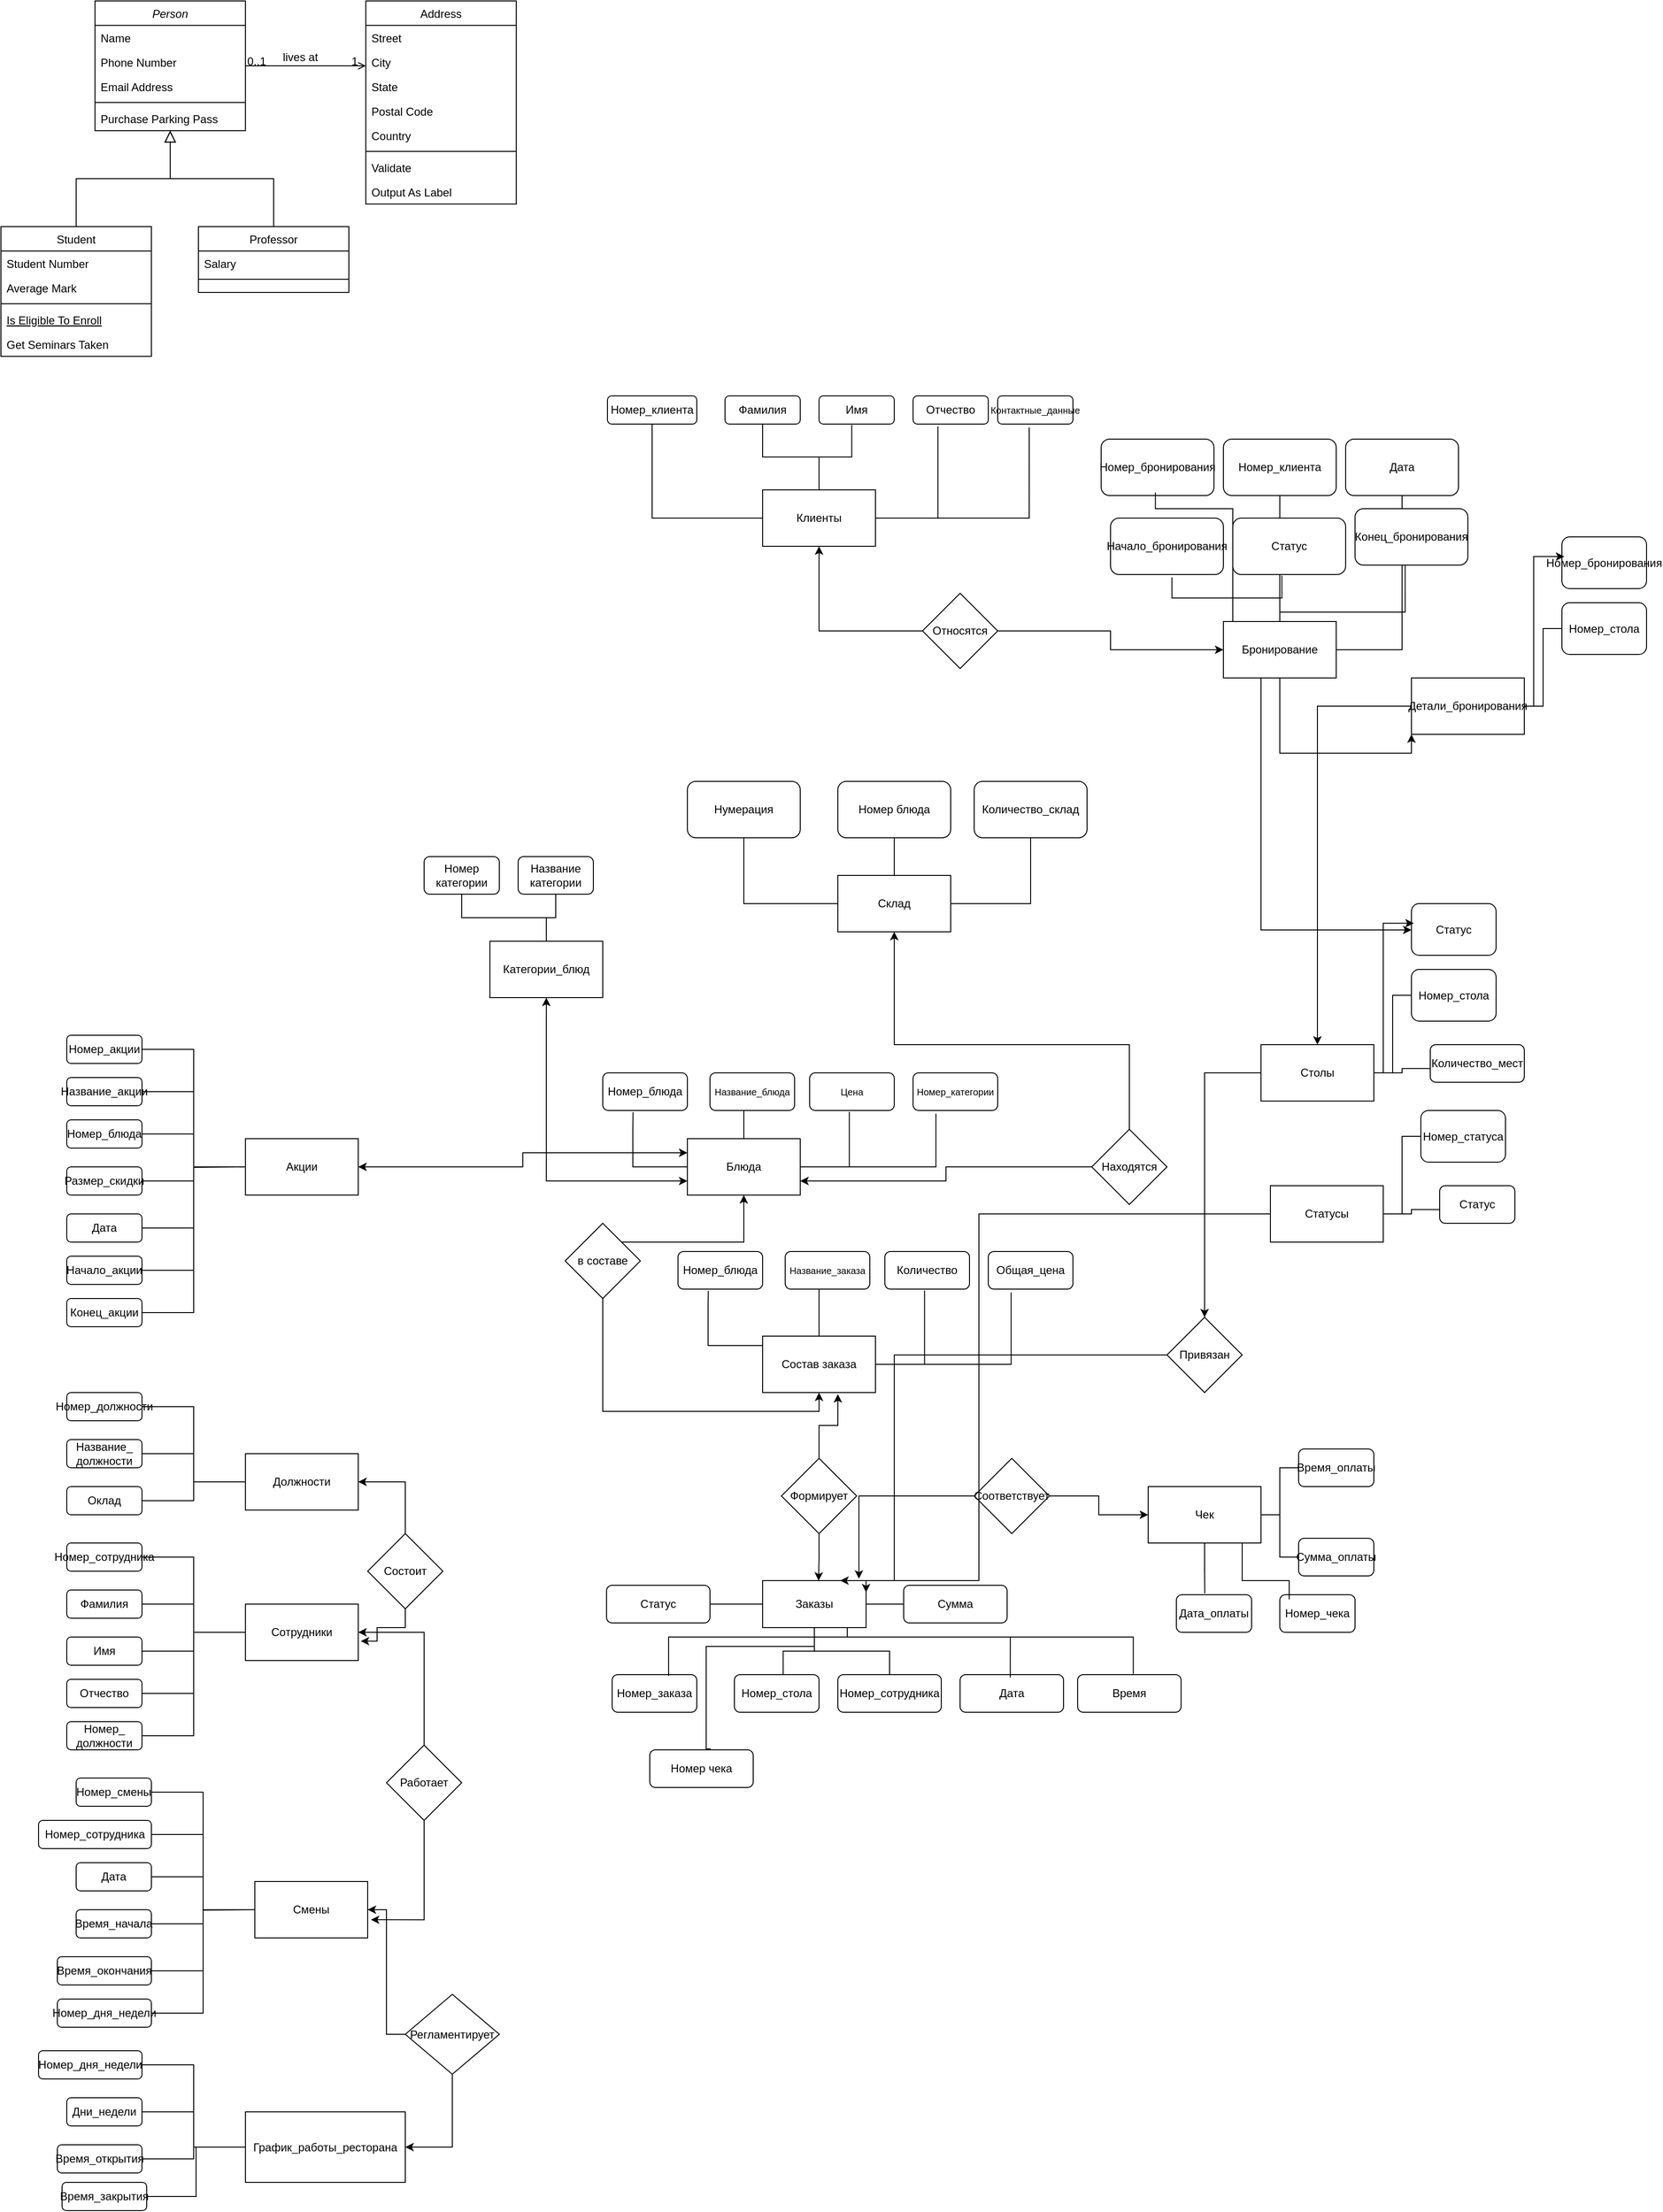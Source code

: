 <mxfile version="27.1.6">
  <diagram id="C5RBs43oDa-KdzZeNtuy" name="Page-1">
    <mxGraphModel dx="2065" dy="1645" grid="1" gridSize="10" guides="1" tooltips="1" connect="1" arrows="1" fold="1" page="1" pageScale="1" pageWidth="827" pageHeight="1169" math="0" shadow="0">
      <root>
        <mxCell id="WIyWlLk6GJQsqaUBKTNV-0" />
        <mxCell id="WIyWlLk6GJQsqaUBKTNV-1" parent="WIyWlLk6GJQsqaUBKTNV-0" />
        <mxCell id="zkfFHV4jXpPFQw0GAbJ--0" value="Person" style="swimlane;fontStyle=2;align=center;verticalAlign=top;childLayout=stackLayout;horizontal=1;startSize=26;horizontalStack=0;resizeParent=1;resizeLast=0;collapsible=1;marginBottom=0;rounded=0;shadow=0;strokeWidth=1;" parent="WIyWlLk6GJQsqaUBKTNV-1" vertex="1">
          <mxGeometry x="220" y="120" width="160" height="138" as="geometry">
            <mxRectangle x="230" y="140" width="160" height="26" as="alternateBounds" />
          </mxGeometry>
        </mxCell>
        <mxCell id="zkfFHV4jXpPFQw0GAbJ--1" value="Name" style="text;align=left;verticalAlign=top;spacingLeft=4;spacingRight=4;overflow=hidden;rotatable=0;points=[[0,0.5],[1,0.5]];portConstraint=eastwest;" parent="zkfFHV4jXpPFQw0GAbJ--0" vertex="1">
          <mxGeometry y="26" width="160" height="26" as="geometry" />
        </mxCell>
        <mxCell id="zkfFHV4jXpPFQw0GAbJ--2" value="Phone Number" style="text;align=left;verticalAlign=top;spacingLeft=4;spacingRight=4;overflow=hidden;rotatable=0;points=[[0,0.5],[1,0.5]];portConstraint=eastwest;rounded=0;shadow=0;html=0;" parent="zkfFHV4jXpPFQw0GAbJ--0" vertex="1">
          <mxGeometry y="52" width="160" height="26" as="geometry" />
        </mxCell>
        <mxCell id="zkfFHV4jXpPFQw0GAbJ--3" value="Email Address" style="text;align=left;verticalAlign=top;spacingLeft=4;spacingRight=4;overflow=hidden;rotatable=0;points=[[0,0.5],[1,0.5]];portConstraint=eastwest;rounded=0;shadow=0;html=0;" parent="zkfFHV4jXpPFQw0GAbJ--0" vertex="1">
          <mxGeometry y="78" width="160" height="26" as="geometry" />
        </mxCell>
        <mxCell id="zkfFHV4jXpPFQw0GAbJ--4" value="" style="line;html=1;strokeWidth=1;align=left;verticalAlign=middle;spacingTop=-1;spacingLeft=3;spacingRight=3;rotatable=0;labelPosition=right;points=[];portConstraint=eastwest;" parent="zkfFHV4jXpPFQw0GAbJ--0" vertex="1">
          <mxGeometry y="104" width="160" height="8" as="geometry" />
        </mxCell>
        <mxCell id="zkfFHV4jXpPFQw0GAbJ--5" value="Purchase Parking Pass" style="text;align=left;verticalAlign=top;spacingLeft=4;spacingRight=4;overflow=hidden;rotatable=0;points=[[0,0.5],[1,0.5]];portConstraint=eastwest;" parent="zkfFHV4jXpPFQw0GAbJ--0" vertex="1">
          <mxGeometry y="112" width="160" height="26" as="geometry" />
        </mxCell>
        <mxCell id="zkfFHV4jXpPFQw0GAbJ--6" value="Student" style="swimlane;fontStyle=0;align=center;verticalAlign=top;childLayout=stackLayout;horizontal=1;startSize=26;horizontalStack=0;resizeParent=1;resizeLast=0;collapsible=1;marginBottom=0;rounded=0;shadow=0;strokeWidth=1;" parent="WIyWlLk6GJQsqaUBKTNV-1" vertex="1">
          <mxGeometry x="120" y="360" width="160" height="138" as="geometry">
            <mxRectangle x="130" y="380" width="160" height="26" as="alternateBounds" />
          </mxGeometry>
        </mxCell>
        <mxCell id="zkfFHV4jXpPFQw0GAbJ--7" value="Student Number" style="text;align=left;verticalAlign=top;spacingLeft=4;spacingRight=4;overflow=hidden;rotatable=0;points=[[0,0.5],[1,0.5]];portConstraint=eastwest;" parent="zkfFHV4jXpPFQw0GAbJ--6" vertex="1">
          <mxGeometry y="26" width="160" height="26" as="geometry" />
        </mxCell>
        <mxCell id="zkfFHV4jXpPFQw0GAbJ--8" value="Average Mark" style="text;align=left;verticalAlign=top;spacingLeft=4;spacingRight=4;overflow=hidden;rotatable=0;points=[[0,0.5],[1,0.5]];portConstraint=eastwest;rounded=0;shadow=0;html=0;" parent="zkfFHV4jXpPFQw0GAbJ--6" vertex="1">
          <mxGeometry y="52" width="160" height="26" as="geometry" />
        </mxCell>
        <mxCell id="zkfFHV4jXpPFQw0GAbJ--9" value="" style="line;html=1;strokeWidth=1;align=left;verticalAlign=middle;spacingTop=-1;spacingLeft=3;spacingRight=3;rotatable=0;labelPosition=right;points=[];portConstraint=eastwest;" parent="zkfFHV4jXpPFQw0GAbJ--6" vertex="1">
          <mxGeometry y="78" width="160" height="8" as="geometry" />
        </mxCell>
        <mxCell id="zkfFHV4jXpPFQw0GAbJ--10" value="Is Eligible To Enroll" style="text;align=left;verticalAlign=top;spacingLeft=4;spacingRight=4;overflow=hidden;rotatable=0;points=[[0,0.5],[1,0.5]];portConstraint=eastwest;fontStyle=4" parent="zkfFHV4jXpPFQw0GAbJ--6" vertex="1">
          <mxGeometry y="86" width="160" height="26" as="geometry" />
        </mxCell>
        <mxCell id="zkfFHV4jXpPFQw0GAbJ--11" value="Get Seminars Taken" style="text;align=left;verticalAlign=top;spacingLeft=4;spacingRight=4;overflow=hidden;rotatable=0;points=[[0,0.5],[1,0.5]];portConstraint=eastwest;" parent="zkfFHV4jXpPFQw0GAbJ--6" vertex="1">
          <mxGeometry y="112" width="160" height="26" as="geometry" />
        </mxCell>
        <mxCell id="zkfFHV4jXpPFQw0GAbJ--12" value="" style="endArrow=block;endSize=10;endFill=0;shadow=0;strokeWidth=1;rounded=0;curved=0;edgeStyle=elbowEdgeStyle;elbow=vertical;" parent="WIyWlLk6GJQsqaUBKTNV-1" source="zkfFHV4jXpPFQw0GAbJ--6" target="zkfFHV4jXpPFQw0GAbJ--0" edge="1">
          <mxGeometry width="160" relative="1" as="geometry">
            <mxPoint x="200" y="203" as="sourcePoint" />
            <mxPoint x="200" y="203" as="targetPoint" />
          </mxGeometry>
        </mxCell>
        <mxCell id="zkfFHV4jXpPFQw0GAbJ--13" value="Professor" style="swimlane;fontStyle=0;align=center;verticalAlign=top;childLayout=stackLayout;horizontal=1;startSize=26;horizontalStack=0;resizeParent=1;resizeLast=0;collapsible=1;marginBottom=0;rounded=0;shadow=0;strokeWidth=1;" parent="WIyWlLk6GJQsqaUBKTNV-1" vertex="1">
          <mxGeometry x="330" y="360" width="160" height="70" as="geometry">
            <mxRectangle x="340" y="380" width="170" height="26" as="alternateBounds" />
          </mxGeometry>
        </mxCell>
        <mxCell id="zkfFHV4jXpPFQw0GAbJ--14" value="Salary" style="text;align=left;verticalAlign=top;spacingLeft=4;spacingRight=4;overflow=hidden;rotatable=0;points=[[0,0.5],[1,0.5]];portConstraint=eastwest;" parent="zkfFHV4jXpPFQw0GAbJ--13" vertex="1">
          <mxGeometry y="26" width="160" height="26" as="geometry" />
        </mxCell>
        <mxCell id="zkfFHV4jXpPFQw0GAbJ--15" value="" style="line;html=1;strokeWidth=1;align=left;verticalAlign=middle;spacingTop=-1;spacingLeft=3;spacingRight=3;rotatable=0;labelPosition=right;points=[];portConstraint=eastwest;" parent="zkfFHV4jXpPFQw0GAbJ--13" vertex="1">
          <mxGeometry y="52" width="160" height="8" as="geometry" />
        </mxCell>
        <mxCell id="zkfFHV4jXpPFQw0GAbJ--16" value="" style="endArrow=block;endSize=10;endFill=0;shadow=0;strokeWidth=1;rounded=0;curved=0;edgeStyle=elbowEdgeStyle;elbow=vertical;" parent="WIyWlLk6GJQsqaUBKTNV-1" source="zkfFHV4jXpPFQw0GAbJ--13" target="zkfFHV4jXpPFQw0GAbJ--0" edge="1">
          <mxGeometry width="160" relative="1" as="geometry">
            <mxPoint x="210" y="373" as="sourcePoint" />
            <mxPoint x="310" y="271" as="targetPoint" />
          </mxGeometry>
        </mxCell>
        <mxCell id="zkfFHV4jXpPFQw0GAbJ--17" value="Address" style="swimlane;fontStyle=0;align=center;verticalAlign=top;childLayout=stackLayout;horizontal=1;startSize=26;horizontalStack=0;resizeParent=1;resizeLast=0;collapsible=1;marginBottom=0;rounded=0;shadow=0;strokeWidth=1;" parent="WIyWlLk6GJQsqaUBKTNV-1" vertex="1">
          <mxGeometry x="508" y="120" width="160" height="216" as="geometry">
            <mxRectangle x="550" y="140" width="160" height="26" as="alternateBounds" />
          </mxGeometry>
        </mxCell>
        <mxCell id="zkfFHV4jXpPFQw0GAbJ--18" value="Street" style="text;align=left;verticalAlign=top;spacingLeft=4;spacingRight=4;overflow=hidden;rotatable=0;points=[[0,0.5],[1,0.5]];portConstraint=eastwest;" parent="zkfFHV4jXpPFQw0GAbJ--17" vertex="1">
          <mxGeometry y="26" width="160" height="26" as="geometry" />
        </mxCell>
        <mxCell id="zkfFHV4jXpPFQw0GAbJ--19" value="City" style="text;align=left;verticalAlign=top;spacingLeft=4;spacingRight=4;overflow=hidden;rotatable=0;points=[[0,0.5],[1,0.5]];portConstraint=eastwest;rounded=0;shadow=0;html=0;" parent="zkfFHV4jXpPFQw0GAbJ--17" vertex="1">
          <mxGeometry y="52" width="160" height="26" as="geometry" />
        </mxCell>
        <mxCell id="zkfFHV4jXpPFQw0GAbJ--20" value="State" style="text;align=left;verticalAlign=top;spacingLeft=4;spacingRight=4;overflow=hidden;rotatable=0;points=[[0,0.5],[1,0.5]];portConstraint=eastwest;rounded=0;shadow=0;html=0;" parent="zkfFHV4jXpPFQw0GAbJ--17" vertex="1">
          <mxGeometry y="78" width="160" height="26" as="geometry" />
        </mxCell>
        <mxCell id="zkfFHV4jXpPFQw0GAbJ--21" value="Postal Code" style="text;align=left;verticalAlign=top;spacingLeft=4;spacingRight=4;overflow=hidden;rotatable=0;points=[[0,0.5],[1,0.5]];portConstraint=eastwest;rounded=0;shadow=0;html=0;" parent="zkfFHV4jXpPFQw0GAbJ--17" vertex="1">
          <mxGeometry y="104" width="160" height="26" as="geometry" />
        </mxCell>
        <mxCell id="zkfFHV4jXpPFQw0GAbJ--22" value="Country" style="text;align=left;verticalAlign=top;spacingLeft=4;spacingRight=4;overflow=hidden;rotatable=0;points=[[0,0.5],[1,0.5]];portConstraint=eastwest;rounded=0;shadow=0;html=0;" parent="zkfFHV4jXpPFQw0GAbJ--17" vertex="1">
          <mxGeometry y="130" width="160" height="26" as="geometry" />
        </mxCell>
        <mxCell id="zkfFHV4jXpPFQw0GAbJ--23" value="" style="line;html=1;strokeWidth=1;align=left;verticalAlign=middle;spacingTop=-1;spacingLeft=3;spacingRight=3;rotatable=0;labelPosition=right;points=[];portConstraint=eastwest;" parent="zkfFHV4jXpPFQw0GAbJ--17" vertex="1">
          <mxGeometry y="156" width="160" height="8" as="geometry" />
        </mxCell>
        <mxCell id="zkfFHV4jXpPFQw0GAbJ--24" value="Validate" style="text;align=left;verticalAlign=top;spacingLeft=4;spacingRight=4;overflow=hidden;rotatable=0;points=[[0,0.5],[1,0.5]];portConstraint=eastwest;" parent="zkfFHV4jXpPFQw0GAbJ--17" vertex="1">
          <mxGeometry y="164" width="160" height="26" as="geometry" />
        </mxCell>
        <mxCell id="zkfFHV4jXpPFQw0GAbJ--25" value="Output As Label" style="text;align=left;verticalAlign=top;spacingLeft=4;spacingRight=4;overflow=hidden;rotatable=0;points=[[0,0.5],[1,0.5]];portConstraint=eastwest;" parent="zkfFHV4jXpPFQw0GAbJ--17" vertex="1">
          <mxGeometry y="190" width="160" height="26" as="geometry" />
        </mxCell>
        <mxCell id="zkfFHV4jXpPFQw0GAbJ--26" value="" style="endArrow=open;shadow=0;strokeWidth=1;rounded=0;curved=0;endFill=1;edgeStyle=elbowEdgeStyle;elbow=vertical;" parent="WIyWlLk6GJQsqaUBKTNV-1" source="zkfFHV4jXpPFQw0GAbJ--0" target="zkfFHV4jXpPFQw0GAbJ--17" edge="1">
          <mxGeometry x="0.5" y="41" relative="1" as="geometry">
            <mxPoint x="380" y="192" as="sourcePoint" />
            <mxPoint x="540" y="192" as="targetPoint" />
            <mxPoint x="-40" y="32" as="offset" />
          </mxGeometry>
        </mxCell>
        <mxCell id="zkfFHV4jXpPFQw0GAbJ--27" value="0..1" style="resizable=0;align=left;verticalAlign=bottom;labelBackgroundColor=none;fontSize=12;" parent="zkfFHV4jXpPFQw0GAbJ--26" connectable="0" vertex="1">
          <mxGeometry x="-1" relative="1" as="geometry">
            <mxPoint y="4" as="offset" />
          </mxGeometry>
        </mxCell>
        <mxCell id="zkfFHV4jXpPFQw0GAbJ--28" value="1" style="resizable=0;align=right;verticalAlign=bottom;labelBackgroundColor=none;fontSize=12;" parent="zkfFHV4jXpPFQw0GAbJ--26" connectable="0" vertex="1">
          <mxGeometry x="1" relative="1" as="geometry">
            <mxPoint x="-7" y="4" as="offset" />
          </mxGeometry>
        </mxCell>
        <mxCell id="zkfFHV4jXpPFQw0GAbJ--29" value="lives at" style="text;html=1;resizable=0;points=[];;align=center;verticalAlign=middle;labelBackgroundColor=none;rounded=0;shadow=0;strokeWidth=1;fontSize=12;" parent="zkfFHV4jXpPFQw0GAbJ--26" vertex="1" connectable="0">
          <mxGeometry x="0.5" y="49" relative="1" as="geometry">
            <mxPoint x="-38" y="40" as="offset" />
          </mxGeometry>
        </mxCell>
        <mxCell id="whq1Z1M9XGtjdscwXclZ-0" value="Блюда" style="rounded=0;whiteSpace=wrap;html=1;" vertex="1" parent="WIyWlLk6GJQsqaUBKTNV-1">
          <mxGeometry x="850" y="1330" width="120" height="60" as="geometry" />
        </mxCell>
        <mxCell id="whq1Z1M9XGtjdscwXclZ-1" value="Номер_блюда" style="rounded=1;whiteSpace=wrap;html=1;" vertex="1" parent="WIyWlLk6GJQsqaUBKTNV-1">
          <mxGeometry x="760" y="1260" width="90" height="40" as="geometry" />
        </mxCell>
        <mxCell id="whq1Z1M9XGtjdscwXclZ-2" value="&lt;font style=&quot;font-size: 10px;&quot;&gt;Название_блюда&lt;/font&gt;" style="rounded=1;whiteSpace=wrap;html=1;" vertex="1" parent="WIyWlLk6GJQsqaUBKTNV-1">
          <mxGeometry x="874" y="1260" width="90" height="40" as="geometry" />
        </mxCell>
        <mxCell id="whq1Z1M9XGtjdscwXclZ-3" value="&lt;font style=&quot;font-size: 10px;&quot;&gt;Цена&lt;/font&gt;" style="rounded=1;whiteSpace=wrap;html=1;" vertex="1" parent="WIyWlLk6GJQsqaUBKTNV-1">
          <mxGeometry x="980" y="1260" width="90" height="40" as="geometry" />
        </mxCell>
        <mxCell id="whq1Z1M9XGtjdscwXclZ-4" value="&lt;font style=&quot;font-size: 10px;&quot;&gt;Номер_категории&lt;/font&gt;" style="rounded=1;whiteSpace=wrap;html=1;" vertex="1" parent="WIyWlLk6GJQsqaUBKTNV-1">
          <mxGeometry x="1090" y="1260" width="90" height="40" as="geometry" />
        </mxCell>
        <mxCell id="whq1Z1M9XGtjdscwXclZ-5" style="edgeStyle=orthogonalEdgeStyle;rounded=0;orthogonalLoop=1;jettySize=auto;html=1;entryX=0.358;entryY=1.047;entryDx=0;entryDy=0;entryPerimeter=0;endArrow=none;startFill=0;" edge="1" parent="WIyWlLk6GJQsqaUBKTNV-1" source="whq1Z1M9XGtjdscwXclZ-0" target="whq1Z1M9XGtjdscwXclZ-1">
          <mxGeometry relative="1" as="geometry">
            <Array as="points">
              <mxPoint x="792" y="1360" />
              <mxPoint x="792" y="1320" />
            </Array>
          </mxGeometry>
        </mxCell>
        <mxCell id="whq1Z1M9XGtjdscwXclZ-6" style="edgeStyle=orthogonalEdgeStyle;rounded=0;orthogonalLoop=1;jettySize=auto;html=1;entryX=0.4;entryY=1;entryDx=0;entryDy=0;entryPerimeter=0;endArrow=none;startFill=0;" edge="1" parent="WIyWlLk6GJQsqaUBKTNV-1" source="whq1Z1M9XGtjdscwXclZ-0" target="whq1Z1M9XGtjdscwXclZ-2">
          <mxGeometry relative="1" as="geometry" />
        </mxCell>
        <mxCell id="whq1Z1M9XGtjdscwXclZ-7" style="edgeStyle=orthogonalEdgeStyle;rounded=0;orthogonalLoop=1;jettySize=auto;html=1;entryX=0.469;entryY=1.033;entryDx=0;entryDy=0;entryPerimeter=0;endArrow=none;startFill=0;" edge="1" parent="WIyWlLk6GJQsqaUBKTNV-1" source="whq1Z1M9XGtjdscwXclZ-0" target="whq1Z1M9XGtjdscwXclZ-3">
          <mxGeometry relative="1" as="geometry" />
        </mxCell>
        <mxCell id="whq1Z1M9XGtjdscwXclZ-8" style="edgeStyle=orthogonalEdgeStyle;rounded=0;orthogonalLoop=1;jettySize=auto;html=1;entryX=0.27;entryY=1.089;entryDx=0;entryDy=0;entryPerimeter=0;endArrow=none;startFill=0;" edge="1" parent="WIyWlLk6GJQsqaUBKTNV-1" source="whq1Z1M9XGtjdscwXclZ-0" target="whq1Z1M9XGtjdscwXclZ-4">
          <mxGeometry relative="1" as="geometry" />
        </mxCell>
        <mxCell id="whq1Z1M9XGtjdscwXclZ-9" value="Состав заказа" style="rounded=0;whiteSpace=wrap;html=1;" vertex="1" parent="WIyWlLk6GJQsqaUBKTNV-1">
          <mxGeometry x="930" y="1540" width="120" height="60" as="geometry" />
        </mxCell>
        <mxCell id="whq1Z1M9XGtjdscwXclZ-10" value="Номер_блюда" style="rounded=1;whiteSpace=wrap;html=1;" vertex="1" parent="WIyWlLk6GJQsqaUBKTNV-1">
          <mxGeometry x="840" y="1450" width="90" height="40" as="geometry" />
        </mxCell>
        <mxCell id="whq1Z1M9XGtjdscwXclZ-11" value="&lt;div&gt;&lt;font style=&quot;font-size: 10px;&quot;&gt;Название_заказа&lt;/font&gt;&lt;/div&gt;" style="rounded=1;whiteSpace=wrap;html=1;" vertex="1" parent="WIyWlLk6GJQsqaUBKTNV-1">
          <mxGeometry x="954" y="1450" width="90" height="40" as="geometry" />
        </mxCell>
        <mxCell id="whq1Z1M9XGtjdscwXclZ-12" value="Количество" style="rounded=1;whiteSpace=wrap;html=1;" vertex="1" parent="WIyWlLk6GJQsqaUBKTNV-1">
          <mxGeometry x="1060" y="1450" width="90" height="40" as="geometry" />
        </mxCell>
        <mxCell id="whq1Z1M9XGtjdscwXclZ-13" value="Общая_цена" style="rounded=1;whiteSpace=wrap;html=1;" vertex="1" parent="WIyWlLk6GJQsqaUBKTNV-1">
          <mxGeometry x="1170" y="1450" width="90" height="40" as="geometry" />
        </mxCell>
        <mxCell id="whq1Z1M9XGtjdscwXclZ-14" style="edgeStyle=orthogonalEdgeStyle;rounded=0;orthogonalLoop=1;jettySize=auto;html=1;entryX=0.358;entryY=1.047;entryDx=0;entryDy=0;entryPerimeter=0;endArrow=none;startFill=0;" edge="1" parent="WIyWlLk6GJQsqaUBKTNV-1" source="whq1Z1M9XGtjdscwXclZ-9" target="whq1Z1M9XGtjdscwXclZ-10">
          <mxGeometry relative="1" as="geometry">
            <Array as="points">
              <mxPoint x="872" y="1550" />
              <mxPoint x="872" y="1510" />
            </Array>
          </mxGeometry>
        </mxCell>
        <mxCell id="whq1Z1M9XGtjdscwXclZ-15" style="edgeStyle=orthogonalEdgeStyle;rounded=0;orthogonalLoop=1;jettySize=auto;html=1;entryX=0.4;entryY=1;entryDx=0;entryDy=0;entryPerimeter=0;endArrow=none;startFill=0;" edge="1" parent="WIyWlLk6GJQsqaUBKTNV-1" source="whq1Z1M9XGtjdscwXclZ-9" target="whq1Z1M9XGtjdscwXclZ-11">
          <mxGeometry relative="1" as="geometry" />
        </mxCell>
        <mxCell id="whq1Z1M9XGtjdscwXclZ-16" style="edgeStyle=orthogonalEdgeStyle;rounded=0;orthogonalLoop=1;jettySize=auto;html=1;entryX=0.469;entryY=1.033;entryDx=0;entryDy=0;entryPerimeter=0;endArrow=none;startFill=0;" edge="1" parent="WIyWlLk6GJQsqaUBKTNV-1" source="whq1Z1M9XGtjdscwXclZ-9" target="whq1Z1M9XGtjdscwXclZ-12">
          <mxGeometry relative="1" as="geometry" />
        </mxCell>
        <mxCell id="whq1Z1M9XGtjdscwXclZ-17" style="edgeStyle=orthogonalEdgeStyle;rounded=0;orthogonalLoop=1;jettySize=auto;html=1;entryX=0.27;entryY=1.089;entryDx=0;entryDy=0;entryPerimeter=0;endArrow=none;startFill=0;" edge="1" parent="WIyWlLk6GJQsqaUBKTNV-1" source="whq1Z1M9XGtjdscwXclZ-9" target="whq1Z1M9XGtjdscwXclZ-13">
          <mxGeometry relative="1" as="geometry" />
        </mxCell>
        <mxCell id="whq1Z1M9XGtjdscwXclZ-18" style="edgeStyle=orthogonalEdgeStyle;rounded=0;orthogonalLoop=1;jettySize=auto;html=1;entryX=0.5;entryY=1;entryDx=0;entryDy=0;" edge="1" parent="WIyWlLk6GJQsqaUBKTNV-1" source="whq1Z1M9XGtjdscwXclZ-20" target="whq1Z1M9XGtjdscwXclZ-0">
          <mxGeometry relative="1" as="geometry">
            <Array as="points">
              <mxPoint x="910" y="1440" />
            </Array>
          </mxGeometry>
        </mxCell>
        <mxCell id="whq1Z1M9XGtjdscwXclZ-19" style="edgeStyle=orthogonalEdgeStyle;rounded=0;orthogonalLoop=1;jettySize=auto;html=1;entryX=0.5;entryY=1;entryDx=0;entryDy=0;" edge="1" parent="WIyWlLk6GJQsqaUBKTNV-1" source="whq1Z1M9XGtjdscwXclZ-20" target="whq1Z1M9XGtjdscwXclZ-9">
          <mxGeometry relative="1" as="geometry">
            <Array as="points">
              <mxPoint x="760" y="1620" />
              <mxPoint x="990" y="1620" />
            </Array>
          </mxGeometry>
        </mxCell>
        <mxCell id="whq1Z1M9XGtjdscwXclZ-20" value="в составе" style="rhombus;whiteSpace=wrap;html=1;" vertex="1" parent="WIyWlLk6GJQsqaUBKTNV-1">
          <mxGeometry x="720" y="1420" width="80" height="80" as="geometry" />
        </mxCell>
        <mxCell id="whq1Z1M9XGtjdscwXclZ-21" style="edgeStyle=orthogonalEdgeStyle;rounded=0;orthogonalLoop=1;jettySize=auto;html=1;entryX=0.5;entryY=1;entryDx=0;entryDy=0;endArrow=none;startFill=0;" edge="1" parent="WIyWlLk6GJQsqaUBKTNV-1" source="whq1Z1M9XGtjdscwXclZ-24" target="whq1Z1M9XGtjdscwXclZ-25">
          <mxGeometry relative="1" as="geometry" />
        </mxCell>
        <mxCell id="whq1Z1M9XGtjdscwXclZ-22" style="edgeStyle=orthogonalEdgeStyle;rounded=0;orthogonalLoop=1;jettySize=auto;html=1;entryX=0.5;entryY=1;entryDx=0;entryDy=0;endArrow=none;startFill=0;" edge="1" parent="WIyWlLk6GJQsqaUBKTNV-1" source="whq1Z1M9XGtjdscwXclZ-24" target="whq1Z1M9XGtjdscwXclZ-26">
          <mxGeometry relative="1" as="geometry" />
        </mxCell>
        <mxCell id="whq1Z1M9XGtjdscwXclZ-23" style="edgeStyle=orthogonalEdgeStyle;rounded=0;orthogonalLoop=1;jettySize=auto;html=1;entryX=0.5;entryY=1;entryDx=0;entryDy=0;endArrow=none;startFill=0;" edge="1" parent="WIyWlLk6GJQsqaUBKTNV-1" source="whq1Z1M9XGtjdscwXclZ-24" target="whq1Z1M9XGtjdscwXclZ-27">
          <mxGeometry relative="1" as="geometry" />
        </mxCell>
        <mxCell id="whq1Z1M9XGtjdscwXclZ-24" value="Склад" style="rounded=0;whiteSpace=wrap;html=1;" vertex="1" parent="WIyWlLk6GJQsqaUBKTNV-1">
          <mxGeometry x="1010" y="1050" width="120" height="60" as="geometry" />
        </mxCell>
        <mxCell id="whq1Z1M9XGtjdscwXclZ-25" value="Нумерация" style="rounded=1;whiteSpace=wrap;html=1;" vertex="1" parent="WIyWlLk6GJQsqaUBKTNV-1">
          <mxGeometry x="850" y="950" width="120" height="60" as="geometry" />
        </mxCell>
        <mxCell id="whq1Z1M9XGtjdscwXclZ-26" value="Номер блюда" style="rounded=1;whiteSpace=wrap;html=1;" vertex="1" parent="WIyWlLk6GJQsqaUBKTNV-1">
          <mxGeometry x="1010" y="950" width="120" height="60" as="geometry" />
        </mxCell>
        <mxCell id="whq1Z1M9XGtjdscwXclZ-27" value="Количество_склад" style="rounded=1;whiteSpace=wrap;html=1;" vertex="1" parent="WIyWlLk6GJQsqaUBKTNV-1">
          <mxGeometry x="1155" y="950" width="120" height="60" as="geometry" />
        </mxCell>
        <mxCell id="whq1Z1M9XGtjdscwXclZ-28" style="edgeStyle=orthogonalEdgeStyle;rounded=0;orthogonalLoop=1;jettySize=auto;html=1;entryX=1;entryY=0.75;entryDx=0;entryDy=0;" edge="1" parent="WIyWlLk6GJQsqaUBKTNV-1" source="whq1Z1M9XGtjdscwXclZ-30" target="whq1Z1M9XGtjdscwXclZ-0">
          <mxGeometry relative="1" as="geometry" />
        </mxCell>
        <mxCell id="whq1Z1M9XGtjdscwXclZ-29" style="edgeStyle=orthogonalEdgeStyle;rounded=0;orthogonalLoop=1;jettySize=auto;html=1;" edge="1" parent="WIyWlLk6GJQsqaUBKTNV-1" source="whq1Z1M9XGtjdscwXclZ-30" target="whq1Z1M9XGtjdscwXclZ-24">
          <mxGeometry relative="1" as="geometry">
            <Array as="points">
              <mxPoint x="1320" y="1230" />
              <mxPoint x="1070" y="1230" />
            </Array>
          </mxGeometry>
        </mxCell>
        <mxCell id="whq1Z1M9XGtjdscwXclZ-30" value="Находятся" style="rhombus;whiteSpace=wrap;html=1;" vertex="1" parent="WIyWlLk6GJQsqaUBKTNV-1">
          <mxGeometry x="1280" y="1320" width="80" height="80" as="geometry" />
        </mxCell>
        <mxCell id="whq1Z1M9XGtjdscwXclZ-31" style="edgeStyle=orthogonalEdgeStyle;rounded=0;orthogonalLoop=1;jettySize=auto;html=1;entryX=0.5;entryY=1;entryDx=0;entryDy=0;endArrow=none;startFill=0;" edge="1" parent="WIyWlLk6GJQsqaUBKTNV-1" source="whq1Z1M9XGtjdscwXclZ-34" target="whq1Z1M9XGtjdscwXclZ-35">
          <mxGeometry relative="1" as="geometry" />
        </mxCell>
        <mxCell id="whq1Z1M9XGtjdscwXclZ-32" style="edgeStyle=orthogonalEdgeStyle;rounded=0;orthogonalLoop=1;jettySize=auto;html=1;entryX=0.5;entryY=1;entryDx=0;entryDy=0;endArrow=none;startFill=0;" edge="1" parent="WIyWlLk6GJQsqaUBKTNV-1" source="whq1Z1M9XGtjdscwXclZ-34" target="whq1Z1M9XGtjdscwXclZ-36">
          <mxGeometry relative="1" as="geometry" />
        </mxCell>
        <mxCell id="whq1Z1M9XGtjdscwXclZ-33" style="edgeStyle=orthogonalEdgeStyle;rounded=0;orthogonalLoop=1;jettySize=auto;html=1;entryX=0;entryY=0.75;entryDx=0;entryDy=0;startArrow=classic;startFill=1;" edge="1" parent="WIyWlLk6GJQsqaUBKTNV-1" source="whq1Z1M9XGtjdscwXclZ-34" target="whq1Z1M9XGtjdscwXclZ-0">
          <mxGeometry relative="1" as="geometry">
            <Array as="points">
              <mxPoint x="700" y="1375" />
            </Array>
          </mxGeometry>
        </mxCell>
        <mxCell id="whq1Z1M9XGtjdscwXclZ-34" value="Категории_блюд" style="rounded=0;whiteSpace=wrap;html=1;" vertex="1" parent="WIyWlLk6GJQsqaUBKTNV-1">
          <mxGeometry x="640" y="1120" width="120" height="60" as="geometry" />
        </mxCell>
        <mxCell id="whq1Z1M9XGtjdscwXclZ-35" value="Номер категории" style="rounded=1;whiteSpace=wrap;html=1;" vertex="1" parent="WIyWlLk6GJQsqaUBKTNV-1">
          <mxGeometry x="570" y="1030" width="80" height="40" as="geometry" />
        </mxCell>
        <mxCell id="whq1Z1M9XGtjdscwXclZ-36" value="Название категории" style="rounded=1;whiteSpace=wrap;html=1;" vertex="1" parent="WIyWlLk6GJQsqaUBKTNV-1">
          <mxGeometry x="670" y="1030" width="80" height="40" as="geometry" />
        </mxCell>
        <mxCell id="whq1Z1M9XGtjdscwXclZ-37" value="Формирует" style="rhombus;whiteSpace=wrap;html=1;" vertex="1" parent="WIyWlLk6GJQsqaUBKTNV-1">
          <mxGeometry x="950" y="1670" width="80" height="80" as="geometry" />
        </mxCell>
        <mxCell id="whq1Z1M9XGtjdscwXclZ-38" style="edgeStyle=orthogonalEdgeStyle;rounded=0;orthogonalLoop=1;jettySize=auto;html=1;entryX=1;entryY=0.5;entryDx=0;entryDy=0;endArrow=none;startFill=0;" edge="1" parent="WIyWlLk6GJQsqaUBKTNV-1" source="whq1Z1M9XGtjdscwXclZ-41" target="whq1Z1M9XGtjdscwXclZ-47">
          <mxGeometry relative="1" as="geometry" />
        </mxCell>
        <mxCell id="whq1Z1M9XGtjdscwXclZ-39" style="edgeStyle=orthogonalEdgeStyle;rounded=0;orthogonalLoop=1;jettySize=auto;html=1;entryX=0;entryY=0.5;entryDx=0;entryDy=0;endArrow=none;startFill=0;" edge="1" parent="WIyWlLk6GJQsqaUBKTNV-1" source="whq1Z1M9XGtjdscwXclZ-41" target="whq1Z1M9XGtjdscwXclZ-48">
          <mxGeometry relative="1" as="geometry" />
        </mxCell>
        <mxCell id="whq1Z1M9XGtjdscwXclZ-40" style="edgeStyle=orthogonalEdgeStyle;rounded=0;orthogonalLoop=1;jettySize=auto;html=1;entryX=0.5;entryY=0;entryDx=0;entryDy=0;endArrow=none;startFill=0;" edge="1" parent="WIyWlLk6GJQsqaUBKTNV-1" source="whq1Z1M9XGtjdscwXclZ-41" target="whq1Z1M9XGtjdscwXclZ-44">
          <mxGeometry relative="1" as="geometry" />
        </mxCell>
        <mxCell id="whq1Z1M9XGtjdscwXclZ-41" value="Заказы" style="rounded=0;whiteSpace=wrap;html=1;" vertex="1" parent="WIyWlLk6GJQsqaUBKTNV-1">
          <mxGeometry x="930" y="1800" width="110" height="50" as="geometry" />
        </mxCell>
        <mxCell id="whq1Z1M9XGtjdscwXclZ-42" value="Номер_заказа" style="rounded=1;whiteSpace=wrap;html=1;" vertex="1" parent="WIyWlLk6GJQsqaUBKTNV-1">
          <mxGeometry x="770" y="1900" width="90" height="40" as="geometry" />
        </mxCell>
        <mxCell id="whq1Z1M9XGtjdscwXclZ-43" value="Номер_стола" style="rounded=1;whiteSpace=wrap;html=1;" vertex="1" parent="WIyWlLk6GJQsqaUBKTNV-1">
          <mxGeometry x="900" y="1900" width="90" height="40" as="geometry" />
        </mxCell>
        <mxCell id="whq1Z1M9XGtjdscwXclZ-44" value="Номер_сотрудника" style="rounded=1;whiteSpace=wrap;html=1;" vertex="1" parent="WIyWlLk6GJQsqaUBKTNV-1">
          <mxGeometry x="1010" y="1900" width="110" height="40" as="geometry" />
        </mxCell>
        <mxCell id="whq1Z1M9XGtjdscwXclZ-45" value="&lt;div&gt;Дата&lt;/div&gt;" style="rounded=1;whiteSpace=wrap;html=1;" vertex="1" parent="WIyWlLk6GJQsqaUBKTNV-1">
          <mxGeometry x="1140" y="1900" width="110" height="40" as="geometry" />
        </mxCell>
        <mxCell id="whq1Z1M9XGtjdscwXclZ-46" value="Время" style="rounded=1;whiteSpace=wrap;html=1;" vertex="1" parent="WIyWlLk6GJQsqaUBKTNV-1">
          <mxGeometry x="1265" y="1900" width="110" height="40" as="geometry" />
        </mxCell>
        <mxCell id="whq1Z1M9XGtjdscwXclZ-47" value="Статус" style="rounded=1;whiteSpace=wrap;html=1;" vertex="1" parent="WIyWlLk6GJQsqaUBKTNV-1">
          <mxGeometry x="764" y="1805" width="110" height="40" as="geometry" />
        </mxCell>
        <mxCell id="whq1Z1M9XGtjdscwXclZ-48" value="Сумма" style="rounded=1;whiteSpace=wrap;html=1;" vertex="1" parent="WIyWlLk6GJQsqaUBKTNV-1">
          <mxGeometry x="1080" y="1805" width="110" height="40" as="geometry" />
        </mxCell>
        <mxCell id="whq1Z1M9XGtjdscwXclZ-49" value="Номер чека" style="rounded=1;whiteSpace=wrap;html=1;" vertex="1" parent="WIyWlLk6GJQsqaUBKTNV-1">
          <mxGeometry x="810" y="1980" width="110" height="40" as="geometry" />
        </mxCell>
        <mxCell id="whq1Z1M9XGtjdscwXclZ-50" style="edgeStyle=orthogonalEdgeStyle;rounded=0;orthogonalLoop=1;jettySize=auto;html=1;entryX=0.667;entryY=0.033;entryDx=0;entryDy=0;entryPerimeter=0;endArrow=none;startFill=0;" edge="1" parent="WIyWlLk6GJQsqaUBKTNV-1" source="whq1Z1M9XGtjdscwXclZ-41" target="whq1Z1M9XGtjdscwXclZ-42">
          <mxGeometry relative="1" as="geometry">
            <Array as="points">
              <mxPoint x="985" y="1860" />
              <mxPoint x="830" y="1860" />
            </Array>
          </mxGeometry>
        </mxCell>
        <mxCell id="whq1Z1M9XGtjdscwXclZ-51" style="edgeStyle=orthogonalEdgeStyle;rounded=0;orthogonalLoop=1;jettySize=auto;html=1;entryX=0.576;entryY=-0.005;entryDx=0;entryDy=0;entryPerimeter=0;endArrow=none;startFill=0;" edge="1" parent="WIyWlLk6GJQsqaUBKTNV-1" source="whq1Z1M9XGtjdscwXclZ-41" target="whq1Z1M9XGtjdscwXclZ-43">
          <mxGeometry relative="1" as="geometry" />
        </mxCell>
        <mxCell id="whq1Z1M9XGtjdscwXclZ-52" style="edgeStyle=orthogonalEdgeStyle;rounded=0;orthogonalLoop=1;jettySize=auto;html=1;entryX=0.485;entryY=0.081;entryDx=0;entryDy=0;entryPerimeter=0;endArrow=none;startFill=0;" edge="1" parent="WIyWlLk6GJQsqaUBKTNV-1" source="whq1Z1M9XGtjdscwXclZ-41" target="whq1Z1M9XGtjdscwXclZ-45">
          <mxGeometry relative="1" as="geometry">
            <Array as="points">
              <mxPoint x="985" y="1860" />
              <mxPoint x="1193" y="1860" />
            </Array>
          </mxGeometry>
        </mxCell>
        <mxCell id="whq1Z1M9XGtjdscwXclZ-53" style="edgeStyle=orthogonalEdgeStyle;rounded=0;orthogonalLoop=1;jettySize=auto;html=1;entryX=0.589;entryY=-0.024;entryDx=0;entryDy=0;entryPerimeter=0;endArrow=none;startFill=0;" edge="1" parent="WIyWlLk6GJQsqaUBKTNV-1" source="whq1Z1M9XGtjdscwXclZ-41" target="whq1Z1M9XGtjdscwXclZ-49">
          <mxGeometry relative="1" as="geometry">
            <Array as="points">
              <mxPoint x="985" y="1870" />
              <mxPoint x="870" y="1870" />
              <mxPoint x="870" y="1979" />
            </Array>
          </mxGeometry>
        </mxCell>
        <mxCell id="whq1Z1M9XGtjdscwXclZ-54" style="edgeStyle=orthogonalEdgeStyle;rounded=0;orthogonalLoop=1;jettySize=auto;html=1;entryX=0.667;entryY=1.028;entryDx=0;entryDy=0;entryPerimeter=0;" edge="1" parent="WIyWlLk6GJQsqaUBKTNV-1" source="whq1Z1M9XGtjdscwXclZ-37" target="whq1Z1M9XGtjdscwXclZ-9">
          <mxGeometry relative="1" as="geometry" />
        </mxCell>
        <mxCell id="whq1Z1M9XGtjdscwXclZ-55" style="edgeStyle=orthogonalEdgeStyle;rounded=0;orthogonalLoop=1;jettySize=auto;html=1;exitX=0.5;exitY=1;exitDx=0;exitDy=0;entryX=0.541;entryY=0.002;entryDx=0;entryDy=0;entryPerimeter=0;" edge="1" parent="WIyWlLk6GJQsqaUBKTNV-1" source="whq1Z1M9XGtjdscwXclZ-37" target="whq1Z1M9XGtjdscwXclZ-41">
          <mxGeometry relative="1" as="geometry" />
        </mxCell>
        <mxCell id="whq1Z1M9XGtjdscwXclZ-56" style="edgeStyle=orthogonalEdgeStyle;rounded=0;orthogonalLoop=1;jettySize=auto;html=1;entryX=0;entryY=0.5;entryDx=0;entryDy=0;" edge="1" parent="WIyWlLk6GJQsqaUBKTNV-1" source="whq1Z1M9XGtjdscwXclZ-57" target="whq1Z1M9XGtjdscwXclZ-61">
          <mxGeometry relative="1" as="geometry" />
        </mxCell>
        <mxCell id="whq1Z1M9XGtjdscwXclZ-57" value="Соответствует" style="rhombus;whiteSpace=wrap;html=1;" vertex="1" parent="WIyWlLk6GJQsqaUBKTNV-1">
          <mxGeometry x="1155" y="1670" width="80" height="80" as="geometry" />
        </mxCell>
        <mxCell id="whq1Z1M9XGtjdscwXclZ-58" style="edgeStyle=orthogonalEdgeStyle;rounded=0;orthogonalLoop=1;jettySize=auto;html=1;entryX=0.22;entryY=-0.02;entryDx=0;entryDy=0;entryPerimeter=0;endArrow=none;startFill=0;" edge="1" parent="WIyWlLk6GJQsqaUBKTNV-1">
          <mxGeometry relative="1" as="geometry">
            <mxPoint x="1020" y="1850" as="sourcePoint" />
            <mxPoint x="1324.2" y="1899.2" as="targetPoint" />
            <Array as="points">
              <mxPoint x="1020" y="1860" />
              <mxPoint x="1324" y="1860" />
            </Array>
          </mxGeometry>
        </mxCell>
        <mxCell id="whq1Z1M9XGtjdscwXclZ-59" style="edgeStyle=orthogonalEdgeStyle;rounded=0;orthogonalLoop=1;jettySize=auto;html=1;entryX=0;entryY=0.5;entryDx=0;entryDy=0;endArrow=none;startFill=0;" edge="1" parent="WIyWlLk6GJQsqaUBKTNV-1" source="whq1Z1M9XGtjdscwXclZ-61" target="whq1Z1M9XGtjdscwXclZ-63">
          <mxGeometry relative="1" as="geometry" />
        </mxCell>
        <mxCell id="whq1Z1M9XGtjdscwXclZ-60" style="edgeStyle=orthogonalEdgeStyle;rounded=0;orthogonalLoop=1;jettySize=auto;html=1;entryX=0;entryY=0.5;entryDx=0;entryDy=0;endArrow=none;startFill=0;" edge="1" parent="WIyWlLk6GJQsqaUBKTNV-1" source="whq1Z1M9XGtjdscwXclZ-61" target="whq1Z1M9XGtjdscwXclZ-64">
          <mxGeometry relative="1" as="geometry" />
        </mxCell>
        <mxCell id="whq1Z1M9XGtjdscwXclZ-61" value="Чек" style="rounded=0;whiteSpace=wrap;html=1;" vertex="1" parent="WIyWlLk6GJQsqaUBKTNV-1">
          <mxGeometry x="1340" y="1700" width="120" height="60" as="geometry" />
        </mxCell>
        <mxCell id="whq1Z1M9XGtjdscwXclZ-62" value="Номер_чека" style="rounded=1;whiteSpace=wrap;html=1;" vertex="1" parent="WIyWlLk6GJQsqaUBKTNV-1">
          <mxGeometry x="1480" y="1815" width="80" height="40" as="geometry" />
        </mxCell>
        <mxCell id="whq1Z1M9XGtjdscwXclZ-63" value="Сумма_оплаты" style="rounded=1;whiteSpace=wrap;html=1;" vertex="1" parent="WIyWlLk6GJQsqaUBKTNV-1">
          <mxGeometry x="1500" y="1755" width="80" height="40" as="geometry" />
        </mxCell>
        <mxCell id="whq1Z1M9XGtjdscwXclZ-64" value="Время_оплаты" style="rounded=1;whiteSpace=wrap;html=1;" vertex="1" parent="WIyWlLk6GJQsqaUBKTNV-1">
          <mxGeometry x="1500" y="1660" width="80" height="40" as="geometry" />
        </mxCell>
        <mxCell id="whq1Z1M9XGtjdscwXclZ-65" value="Дата_оплаты" style="rounded=1;whiteSpace=wrap;html=1;" vertex="1" parent="WIyWlLk6GJQsqaUBKTNV-1">
          <mxGeometry x="1370" y="1815" width="80" height="40" as="geometry" />
        </mxCell>
        <mxCell id="whq1Z1M9XGtjdscwXclZ-66" style="edgeStyle=orthogonalEdgeStyle;rounded=0;orthogonalLoop=1;jettySize=auto;html=1;entryX=0.378;entryY=-0.034;entryDx=0;entryDy=0;entryPerimeter=0;endArrow=none;startFill=0;" edge="1" parent="WIyWlLk6GJQsqaUBKTNV-1" source="whq1Z1M9XGtjdscwXclZ-61" target="whq1Z1M9XGtjdscwXclZ-65">
          <mxGeometry relative="1" as="geometry" />
        </mxCell>
        <mxCell id="whq1Z1M9XGtjdscwXclZ-67" style="edgeStyle=orthogonalEdgeStyle;rounded=0;orthogonalLoop=1;jettySize=auto;html=1;entryX=0.125;entryY=0.125;entryDx=0;entryDy=0;entryPerimeter=0;endArrow=none;startFill=0;" edge="1" parent="WIyWlLk6GJQsqaUBKTNV-1" source="whq1Z1M9XGtjdscwXclZ-61" target="whq1Z1M9XGtjdscwXclZ-62">
          <mxGeometry relative="1" as="geometry">
            <Array as="points">
              <mxPoint x="1440" y="1800" />
              <mxPoint x="1490" y="1800" />
            </Array>
          </mxGeometry>
        </mxCell>
        <mxCell id="whq1Z1M9XGtjdscwXclZ-68" style="edgeStyle=orthogonalEdgeStyle;rounded=0;orthogonalLoop=1;jettySize=auto;html=1;entryX=0.931;entryY=-0.039;entryDx=0;entryDy=0;entryPerimeter=0;" edge="1" parent="WIyWlLk6GJQsqaUBKTNV-1" source="whq1Z1M9XGtjdscwXclZ-57" target="whq1Z1M9XGtjdscwXclZ-41">
          <mxGeometry relative="1" as="geometry" />
        </mxCell>
        <mxCell id="whq1Z1M9XGtjdscwXclZ-69" style="edgeStyle=orthogonalEdgeStyle;rounded=0;orthogonalLoop=1;jettySize=auto;html=1;entryX=0;entryY=0.25;entryDx=0;entryDy=0;startArrow=classic;startFill=1;" edge="1" parent="WIyWlLk6GJQsqaUBKTNV-1" source="whq1Z1M9XGtjdscwXclZ-70" target="whq1Z1M9XGtjdscwXclZ-0">
          <mxGeometry relative="1" as="geometry" />
        </mxCell>
        <mxCell id="whq1Z1M9XGtjdscwXclZ-70" value="Акции" style="rounded=0;whiteSpace=wrap;html=1;" vertex="1" parent="WIyWlLk6GJQsqaUBKTNV-1">
          <mxGeometry x="380" y="1330" width="120" height="60" as="geometry" />
        </mxCell>
        <mxCell id="whq1Z1M9XGtjdscwXclZ-71" style="edgeStyle=orthogonalEdgeStyle;rounded=0;orthogonalLoop=1;jettySize=auto;html=1;entryX=0;entryY=0.5;entryDx=0;entryDy=0;endArrow=none;startFill=0;" edge="1" parent="WIyWlLk6GJQsqaUBKTNV-1" source="whq1Z1M9XGtjdscwXclZ-72" target="whq1Z1M9XGtjdscwXclZ-70">
          <mxGeometry relative="1" as="geometry" />
        </mxCell>
        <mxCell id="whq1Z1M9XGtjdscwXclZ-72" value="Номер_акции" style="rounded=1;whiteSpace=wrap;html=1;" vertex="1" parent="WIyWlLk6GJQsqaUBKTNV-1">
          <mxGeometry x="190" y="1220" width="80" height="30" as="geometry" />
        </mxCell>
        <mxCell id="whq1Z1M9XGtjdscwXclZ-73" style="edgeStyle=orthogonalEdgeStyle;rounded=0;orthogonalLoop=1;jettySize=auto;html=1;entryX=0;entryY=0.5;entryDx=0;entryDy=0;endArrow=none;startFill=0;" edge="1" parent="WIyWlLk6GJQsqaUBKTNV-1" source="whq1Z1M9XGtjdscwXclZ-74" target="whq1Z1M9XGtjdscwXclZ-70">
          <mxGeometry relative="1" as="geometry" />
        </mxCell>
        <mxCell id="whq1Z1M9XGtjdscwXclZ-74" value="Название_акции" style="rounded=1;whiteSpace=wrap;html=1;" vertex="1" parent="WIyWlLk6GJQsqaUBKTNV-1">
          <mxGeometry x="190" y="1265" width="80" height="30" as="geometry" />
        </mxCell>
        <mxCell id="whq1Z1M9XGtjdscwXclZ-75" style="edgeStyle=orthogonalEdgeStyle;rounded=0;orthogonalLoop=1;jettySize=auto;html=1;entryX=0;entryY=0.5;entryDx=0;entryDy=0;endArrow=none;startFill=0;" edge="1" parent="WIyWlLk6GJQsqaUBKTNV-1" source="whq1Z1M9XGtjdscwXclZ-76" target="whq1Z1M9XGtjdscwXclZ-70">
          <mxGeometry relative="1" as="geometry" />
        </mxCell>
        <mxCell id="whq1Z1M9XGtjdscwXclZ-76" value="Номер_блюда" style="rounded=1;whiteSpace=wrap;html=1;" vertex="1" parent="WIyWlLk6GJQsqaUBKTNV-1">
          <mxGeometry x="190" y="1310" width="80" height="30" as="geometry" />
        </mxCell>
        <mxCell id="whq1Z1M9XGtjdscwXclZ-77" style="edgeStyle=orthogonalEdgeStyle;rounded=0;orthogonalLoop=1;jettySize=auto;html=1;endArrow=none;startFill=0;" edge="1" parent="WIyWlLk6GJQsqaUBKTNV-1" source="whq1Z1M9XGtjdscwXclZ-78">
          <mxGeometry relative="1" as="geometry">
            <mxPoint x="380" y="1360.0" as="targetPoint" />
          </mxGeometry>
        </mxCell>
        <mxCell id="whq1Z1M9XGtjdscwXclZ-78" value="Размер_скидки" style="rounded=1;whiteSpace=wrap;html=1;" vertex="1" parent="WIyWlLk6GJQsqaUBKTNV-1">
          <mxGeometry x="190" y="1360" width="80" height="30" as="geometry" />
        </mxCell>
        <mxCell id="whq1Z1M9XGtjdscwXclZ-79" style="edgeStyle=orthogonalEdgeStyle;rounded=0;orthogonalLoop=1;jettySize=auto;html=1;entryX=0;entryY=0.5;entryDx=0;entryDy=0;endArrow=none;startFill=0;" edge="1" parent="WIyWlLk6GJQsqaUBKTNV-1" source="whq1Z1M9XGtjdscwXclZ-80" target="whq1Z1M9XGtjdscwXclZ-70">
          <mxGeometry relative="1" as="geometry" />
        </mxCell>
        <mxCell id="whq1Z1M9XGtjdscwXclZ-80" value="Дата" style="rounded=1;whiteSpace=wrap;html=1;" vertex="1" parent="WIyWlLk6GJQsqaUBKTNV-1">
          <mxGeometry x="190" y="1410" width="80" height="30" as="geometry" />
        </mxCell>
        <mxCell id="whq1Z1M9XGtjdscwXclZ-81" style="edgeStyle=orthogonalEdgeStyle;rounded=0;orthogonalLoop=1;jettySize=auto;html=1;entryX=0;entryY=0.5;entryDx=0;entryDy=0;endArrow=none;startFill=0;" edge="1" parent="WIyWlLk6GJQsqaUBKTNV-1" source="whq1Z1M9XGtjdscwXclZ-82" target="whq1Z1M9XGtjdscwXclZ-70">
          <mxGeometry relative="1" as="geometry" />
        </mxCell>
        <mxCell id="whq1Z1M9XGtjdscwXclZ-82" value="Начало_акции" style="rounded=1;whiteSpace=wrap;html=1;" vertex="1" parent="WIyWlLk6GJQsqaUBKTNV-1">
          <mxGeometry x="190" y="1455" width="80" height="30" as="geometry" />
        </mxCell>
        <mxCell id="whq1Z1M9XGtjdscwXclZ-83" style="edgeStyle=orthogonalEdgeStyle;rounded=0;orthogonalLoop=1;jettySize=auto;html=1;entryX=0;entryY=0.5;entryDx=0;entryDy=0;endArrow=none;startFill=0;" edge="1" parent="WIyWlLk6GJQsqaUBKTNV-1" source="whq1Z1M9XGtjdscwXclZ-84" target="whq1Z1M9XGtjdscwXclZ-70">
          <mxGeometry relative="1" as="geometry" />
        </mxCell>
        <mxCell id="whq1Z1M9XGtjdscwXclZ-84" value="Конец_акции" style="rounded=1;whiteSpace=wrap;html=1;" vertex="1" parent="WIyWlLk6GJQsqaUBKTNV-1">
          <mxGeometry x="190" y="1500" width="80" height="30" as="geometry" />
        </mxCell>
        <mxCell id="whq1Z1M9XGtjdscwXclZ-85" value="Должности" style="rounded=0;whiteSpace=wrap;html=1;" vertex="1" parent="WIyWlLk6GJQsqaUBKTNV-1">
          <mxGeometry x="380" y="1665" width="120" height="60" as="geometry" />
        </mxCell>
        <mxCell id="whq1Z1M9XGtjdscwXclZ-86" style="edgeStyle=orthogonalEdgeStyle;rounded=0;orthogonalLoop=1;jettySize=auto;html=1;entryX=0;entryY=0.5;entryDx=0;entryDy=0;endArrow=none;startFill=0;" edge="1" parent="WIyWlLk6GJQsqaUBKTNV-1" source="whq1Z1M9XGtjdscwXclZ-87" target="whq1Z1M9XGtjdscwXclZ-85">
          <mxGeometry relative="1" as="geometry" />
        </mxCell>
        <mxCell id="whq1Z1M9XGtjdscwXclZ-87" value="Номер_должности" style="rounded=1;whiteSpace=wrap;html=1;" vertex="1" parent="WIyWlLk6GJQsqaUBKTNV-1">
          <mxGeometry x="190" y="1600" width="80" height="30" as="geometry" />
        </mxCell>
        <mxCell id="whq1Z1M9XGtjdscwXclZ-88" style="edgeStyle=orthogonalEdgeStyle;rounded=0;orthogonalLoop=1;jettySize=auto;html=1;entryX=0;entryY=0.5;entryDx=0;entryDy=0;endArrow=none;startFill=0;" edge="1" parent="WIyWlLk6GJQsqaUBKTNV-1" source="whq1Z1M9XGtjdscwXclZ-89" target="whq1Z1M9XGtjdscwXclZ-85">
          <mxGeometry relative="1" as="geometry" />
        </mxCell>
        <mxCell id="whq1Z1M9XGtjdscwXclZ-89" value="Название_ должности" style="rounded=1;whiteSpace=wrap;html=1;" vertex="1" parent="WIyWlLk6GJQsqaUBKTNV-1">
          <mxGeometry x="190" y="1650" width="80" height="30" as="geometry" />
        </mxCell>
        <mxCell id="whq1Z1M9XGtjdscwXclZ-90" style="edgeStyle=orthogonalEdgeStyle;rounded=0;orthogonalLoop=1;jettySize=auto;html=1;entryX=0;entryY=0.5;entryDx=0;entryDy=0;endArrow=none;startFill=0;" edge="1" parent="WIyWlLk6GJQsqaUBKTNV-1" source="whq1Z1M9XGtjdscwXclZ-91" target="whq1Z1M9XGtjdscwXclZ-85">
          <mxGeometry relative="1" as="geometry" />
        </mxCell>
        <mxCell id="whq1Z1M9XGtjdscwXclZ-91" value="Оклад" style="rounded=1;whiteSpace=wrap;html=1;" vertex="1" parent="WIyWlLk6GJQsqaUBKTNV-1">
          <mxGeometry x="190" y="1700" width="80" height="30" as="geometry" />
        </mxCell>
        <mxCell id="whq1Z1M9XGtjdscwXclZ-92" value="Сотрудники" style="rounded=0;whiteSpace=wrap;html=1;" vertex="1" parent="WIyWlLk6GJQsqaUBKTNV-1">
          <mxGeometry x="380" y="1825" width="120" height="60" as="geometry" />
        </mxCell>
        <mxCell id="whq1Z1M9XGtjdscwXclZ-93" style="edgeStyle=orthogonalEdgeStyle;rounded=0;orthogonalLoop=1;jettySize=auto;html=1;entryX=0;entryY=0.5;entryDx=0;entryDy=0;endArrow=none;startFill=0;" edge="1" parent="WIyWlLk6GJQsqaUBKTNV-1" source="whq1Z1M9XGtjdscwXclZ-94" target="whq1Z1M9XGtjdscwXclZ-92">
          <mxGeometry relative="1" as="geometry" />
        </mxCell>
        <mxCell id="whq1Z1M9XGtjdscwXclZ-94" value="Номер_сотрудника" style="rounded=1;whiteSpace=wrap;html=1;" vertex="1" parent="WIyWlLk6GJQsqaUBKTNV-1">
          <mxGeometry x="190" y="1760" width="80" height="30" as="geometry" />
        </mxCell>
        <mxCell id="whq1Z1M9XGtjdscwXclZ-95" style="edgeStyle=orthogonalEdgeStyle;rounded=0;orthogonalLoop=1;jettySize=auto;html=1;entryX=0;entryY=0.5;entryDx=0;entryDy=0;endArrow=none;startFill=0;" edge="1" parent="WIyWlLk6GJQsqaUBKTNV-1" source="whq1Z1M9XGtjdscwXclZ-96" target="whq1Z1M9XGtjdscwXclZ-92">
          <mxGeometry relative="1" as="geometry" />
        </mxCell>
        <mxCell id="whq1Z1M9XGtjdscwXclZ-96" value="Фамилия" style="rounded=1;whiteSpace=wrap;html=1;" vertex="1" parent="WIyWlLk6GJQsqaUBKTNV-1">
          <mxGeometry x="190" y="1810" width="80" height="30" as="geometry" />
        </mxCell>
        <mxCell id="whq1Z1M9XGtjdscwXclZ-97" style="edgeStyle=orthogonalEdgeStyle;rounded=0;orthogonalLoop=1;jettySize=auto;html=1;entryX=0;entryY=0.5;entryDx=0;entryDy=0;endArrow=none;startFill=0;" edge="1" parent="WIyWlLk6GJQsqaUBKTNV-1" source="whq1Z1M9XGtjdscwXclZ-98" target="whq1Z1M9XGtjdscwXclZ-92">
          <mxGeometry relative="1" as="geometry" />
        </mxCell>
        <mxCell id="whq1Z1M9XGtjdscwXclZ-98" value="Имя" style="rounded=1;whiteSpace=wrap;html=1;" vertex="1" parent="WIyWlLk6GJQsqaUBKTNV-1">
          <mxGeometry x="190" y="1860" width="80" height="30" as="geometry" />
        </mxCell>
        <mxCell id="whq1Z1M9XGtjdscwXclZ-99" style="edgeStyle=orthogonalEdgeStyle;rounded=0;orthogonalLoop=1;jettySize=auto;html=1;entryX=0;entryY=0.5;entryDx=0;entryDy=0;endArrow=none;startFill=0;" edge="1" parent="WIyWlLk6GJQsqaUBKTNV-1" source="whq1Z1M9XGtjdscwXclZ-100" target="whq1Z1M9XGtjdscwXclZ-92">
          <mxGeometry relative="1" as="geometry" />
        </mxCell>
        <mxCell id="whq1Z1M9XGtjdscwXclZ-100" value="Отчество" style="rounded=1;whiteSpace=wrap;html=1;" vertex="1" parent="WIyWlLk6GJQsqaUBKTNV-1">
          <mxGeometry x="190" y="1905" width="80" height="30" as="geometry" />
        </mxCell>
        <mxCell id="whq1Z1M9XGtjdscwXclZ-101" style="edgeStyle=orthogonalEdgeStyle;rounded=0;orthogonalLoop=1;jettySize=auto;html=1;entryX=0;entryY=0.5;entryDx=0;entryDy=0;endArrow=none;startFill=0;" edge="1" parent="WIyWlLk6GJQsqaUBKTNV-1" source="whq1Z1M9XGtjdscwXclZ-102" target="whq1Z1M9XGtjdscwXclZ-92">
          <mxGeometry relative="1" as="geometry" />
        </mxCell>
        <mxCell id="whq1Z1M9XGtjdscwXclZ-102" value="Номер_ должности" style="rounded=1;whiteSpace=wrap;html=1;" vertex="1" parent="WIyWlLk6GJQsqaUBKTNV-1">
          <mxGeometry x="190" y="1950" width="80" height="30" as="geometry" />
        </mxCell>
        <mxCell id="whq1Z1M9XGtjdscwXclZ-103" style="edgeStyle=orthogonalEdgeStyle;rounded=0;orthogonalLoop=1;jettySize=auto;html=1;entryX=1;entryY=0.5;entryDx=0;entryDy=0;" edge="1" parent="WIyWlLk6GJQsqaUBKTNV-1" source="whq1Z1M9XGtjdscwXclZ-104" target="whq1Z1M9XGtjdscwXclZ-85">
          <mxGeometry relative="1" as="geometry">
            <Array as="points">
              <mxPoint x="550" y="1695" />
            </Array>
          </mxGeometry>
        </mxCell>
        <mxCell id="whq1Z1M9XGtjdscwXclZ-104" value="Состоит" style="rhombus;whiteSpace=wrap;html=1;" vertex="1" parent="WIyWlLk6GJQsqaUBKTNV-1">
          <mxGeometry x="510" y="1750" width="80" height="80" as="geometry" />
        </mxCell>
        <mxCell id="whq1Z1M9XGtjdscwXclZ-105" style="edgeStyle=orthogonalEdgeStyle;rounded=0;orthogonalLoop=1;jettySize=auto;html=1;entryX=1.022;entryY=0.657;entryDx=0;entryDy=0;entryPerimeter=0;" edge="1" parent="WIyWlLk6GJQsqaUBKTNV-1" source="whq1Z1M9XGtjdscwXclZ-104" target="whq1Z1M9XGtjdscwXclZ-92">
          <mxGeometry relative="1" as="geometry">
            <Array as="points">
              <mxPoint x="550" y="1850" />
              <mxPoint x="520" y="1850" />
              <mxPoint x="520" y="1864" />
            </Array>
          </mxGeometry>
        </mxCell>
        <mxCell id="whq1Z1M9XGtjdscwXclZ-106" value="Смены" style="rounded=0;whiteSpace=wrap;html=1;" vertex="1" parent="WIyWlLk6GJQsqaUBKTNV-1">
          <mxGeometry x="390" y="2120" width="120" height="60" as="geometry" />
        </mxCell>
        <mxCell id="whq1Z1M9XGtjdscwXclZ-107" style="edgeStyle=orthogonalEdgeStyle;rounded=0;orthogonalLoop=1;jettySize=auto;html=1;entryX=0;entryY=0.5;entryDx=0;entryDy=0;endArrow=none;startFill=0;" edge="1" parent="WIyWlLk6GJQsqaUBKTNV-1" source="whq1Z1M9XGtjdscwXclZ-108" target="whq1Z1M9XGtjdscwXclZ-106">
          <mxGeometry relative="1" as="geometry" />
        </mxCell>
        <mxCell id="whq1Z1M9XGtjdscwXclZ-108" value="Номер_смены" style="rounded=1;whiteSpace=wrap;html=1;" vertex="1" parent="WIyWlLk6GJQsqaUBKTNV-1">
          <mxGeometry x="200" y="2010" width="80" height="30" as="geometry" />
        </mxCell>
        <mxCell id="whq1Z1M9XGtjdscwXclZ-109" style="edgeStyle=orthogonalEdgeStyle;rounded=0;orthogonalLoop=1;jettySize=auto;html=1;entryX=0;entryY=0.5;entryDx=0;entryDy=0;endArrow=none;startFill=0;" edge="1" parent="WIyWlLk6GJQsqaUBKTNV-1" source="whq1Z1M9XGtjdscwXclZ-110" target="whq1Z1M9XGtjdscwXclZ-106">
          <mxGeometry relative="1" as="geometry" />
        </mxCell>
        <mxCell id="whq1Z1M9XGtjdscwXclZ-110" value="Номер_сотрудника" style="rounded=1;whiteSpace=wrap;html=1;" vertex="1" parent="WIyWlLk6GJQsqaUBKTNV-1">
          <mxGeometry x="160" y="2055" width="120" height="30" as="geometry" />
        </mxCell>
        <mxCell id="whq1Z1M9XGtjdscwXclZ-111" style="edgeStyle=orthogonalEdgeStyle;rounded=0;orthogonalLoop=1;jettySize=auto;html=1;entryX=0;entryY=0.5;entryDx=0;entryDy=0;endArrow=none;startFill=0;" edge="1" parent="WIyWlLk6GJQsqaUBKTNV-1" source="whq1Z1M9XGtjdscwXclZ-112" target="whq1Z1M9XGtjdscwXclZ-106">
          <mxGeometry relative="1" as="geometry" />
        </mxCell>
        <mxCell id="whq1Z1M9XGtjdscwXclZ-112" value="Дата" style="rounded=1;whiteSpace=wrap;html=1;" vertex="1" parent="WIyWlLk6GJQsqaUBKTNV-1">
          <mxGeometry x="200" y="2100" width="80" height="30" as="geometry" />
        </mxCell>
        <mxCell id="whq1Z1M9XGtjdscwXclZ-113" style="edgeStyle=orthogonalEdgeStyle;rounded=0;orthogonalLoop=1;jettySize=auto;html=1;endArrow=none;startFill=0;" edge="1" parent="WIyWlLk6GJQsqaUBKTNV-1" source="whq1Z1M9XGtjdscwXclZ-114">
          <mxGeometry relative="1" as="geometry">
            <mxPoint x="390" y="2150" as="targetPoint" />
          </mxGeometry>
        </mxCell>
        <mxCell id="whq1Z1M9XGtjdscwXclZ-114" value="Время_начала" style="rounded=1;whiteSpace=wrap;html=1;" vertex="1" parent="WIyWlLk6GJQsqaUBKTNV-1">
          <mxGeometry x="200" y="2150" width="80" height="30" as="geometry" />
        </mxCell>
        <mxCell id="whq1Z1M9XGtjdscwXclZ-115" style="edgeStyle=orthogonalEdgeStyle;rounded=0;orthogonalLoop=1;jettySize=auto;html=1;entryX=0;entryY=0.5;entryDx=0;entryDy=0;endArrow=none;startFill=0;" edge="1" parent="WIyWlLk6GJQsqaUBKTNV-1" source="whq1Z1M9XGtjdscwXclZ-116" target="whq1Z1M9XGtjdscwXclZ-106">
          <mxGeometry relative="1" as="geometry" />
        </mxCell>
        <mxCell id="whq1Z1M9XGtjdscwXclZ-116" value="Время_окончания" style="rounded=1;whiteSpace=wrap;html=1;" vertex="1" parent="WIyWlLk6GJQsqaUBKTNV-1">
          <mxGeometry x="180" y="2200" width="100" height="30" as="geometry" />
        </mxCell>
        <mxCell id="whq1Z1M9XGtjdscwXclZ-117" style="edgeStyle=orthogonalEdgeStyle;rounded=0;orthogonalLoop=1;jettySize=auto;html=1;entryX=0;entryY=0.5;entryDx=0;entryDy=0;endArrow=none;startFill=0;" edge="1" parent="WIyWlLk6GJQsqaUBKTNV-1" source="whq1Z1M9XGtjdscwXclZ-118" target="whq1Z1M9XGtjdscwXclZ-106">
          <mxGeometry relative="1" as="geometry" />
        </mxCell>
        <mxCell id="whq1Z1M9XGtjdscwXclZ-118" value="Номер_дня_недели" style="rounded=1;whiteSpace=wrap;html=1;" vertex="1" parent="WIyWlLk6GJQsqaUBKTNV-1">
          <mxGeometry x="180" y="2245" width="100" height="30" as="geometry" />
        </mxCell>
        <mxCell id="whq1Z1M9XGtjdscwXclZ-119" style="edgeStyle=orthogonalEdgeStyle;rounded=0;orthogonalLoop=1;jettySize=auto;html=1;entryX=1;entryY=0.5;entryDx=0;entryDy=0;" edge="1" parent="WIyWlLk6GJQsqaUBKTNV-1" source="whq1Z1M9XGtjdscwXclZ-120" target="whq1Z1M9XGtjdscwXclZ-92">
          <mxGeometry relative="1" as="geometry">
            <Array as="points">
              <mxPoint x="570" y="1855" />
            </Array>
          </mxGeometry>
        </mxCell>
        <mxCell id="whq1Z1M9XGtjdscwXclZ-120" value="Работает" style="rhombus;whiteSpace=wrap;html=1;" vertex="1" parent="WIyWlLk6GJQsqaUBKTNV-1">
          <mxGeometry x="530" y="1975" width="80" height="80" as="geometry" />
        </mxCell>
        <mxCell id="whq1Z1M9XGtjdscwXclZ-121" style="edgeStyle=orthogonalEdgeStyle;rounded=0;orthogonalLoop=1;jettySize=auto;html=1;entryX=1.028;entryY=0.678;entryDx=0;entryDy=0;entryPerimeter=0;" edge="1" parent="WIyWlLk6GJQsqaUBKTNV-1" source="whq1Z1M9XGtjdscwXclZ-120" target="whq1Z1M9XGtjdscwXclZ-106">
          <mxGeometry relative="1" as="geometry">
            <Array as="points">
              <mxPoint x="570" y="2161" />
            </Array>
          </mxGeometry>
        </mxCell>
        <mxCell id="whq1Z1M9XGtjdscwXclZ-122" value="График_работы_ресторана" style="rounded=0;whiteSpace=wrap;html=1;" vertex="1" parent="WIyWlLk6GJQsqaUBKTNV-1">
          <mxGeometry x="380" y="2365" width="170" height="75" as="geometry" />
        </mxCell>
        <mxCell id="whq1Z1M9XGtjdscwXclZ-123" style="edgeStyle=orthogonalEdgeStyle;rounded=0;orthogonalLoop=1;jettySize=auto;html=1;entryX=0;entryY=0.5;entryDx=0;entryDy=0;endArrow=none;startFill=0;" edge="1" parent="WIyWlLk6GJQsqaUBKTNV-1" source="whq1Z1M9XGtjdscwXclZ-124" target="whq1Z1M9XGtjdscwXclZ-122">
          <mxGeometry relative="1" as="geometry" />
        </mxCell>
        <mxCell id="whq1Z1M9XGtjdscwXclZ-124" value="Номер_дня_недели" style="rounded=1;whiteSpace=wrap;html=1;" vertex="1" parent="WIyWlLk6GJQsqaUBKTNV-1">
          <mxGeometry x="160" y="2300" width="110" height="30" as="geometry" />
        </mxCell>
        <mxCell id="whq1Z1M9XGtjdscwXclZ-125" style="edgeStyle=orthogonalEdgeStyle;rounded=0;orthogonalLoop=1;jettySize=auto;html=1;entryX=0;entryY=0.5;entryDx=0;entryDy=0;endArrow=none;startFill=0;" edge="1" parent="WIyWlLk6GJQsqaUBKTNV-1" source="whq1Z1M9XGtjdscwXclZ-126" target="whq1Z1M9XGtjdscwXclZ-122">
          <mxGeometry relative="1" as="geometry" />
        </mxCell>
        <mxCell id="whq1Z1M9XGtjdscwXclZ-126" value="Дни_недели" style="rounded=1;whiteSpace=wrap;html=1;" vertex="1" parent="WIyWlLk6GJQsqaUBKTNV-1">
          <mxGeometry x="190" y="2350" width="80" height="30" as="geometry" />
        </mxCell>
        <mxCell id="whq1Z1M9XGtjdscwXclZ-127" style="edgeStyle=orthogonalEdgeStyle;rounded=0;orthogonalLoop=1;jettySize=auto;html=1;entryX=0;entryY=0.5;entryDx=0;entryDy=0;endArrow=none;startFill=0;" edge="1" parent="WIyWlLk6GJQsqaUBKTNV-1" source="whq1Z1M9XGtjdscwXclZ-128" target="whq1Z1M9XGtjdscwXclZ-122">
          <mxGeometry relative="1" as="geometry" />
        </mxCell>
        <mxCell id="whq1Z1M9XGtjdscwXclZ-128" value="Время_открытия" style="rounded=1;whiteSpace=wrap;html=1;" vertex="1" parent="WIyWlLk6GJQsqaUBKTNV-1">
          <mxGeometry x="180" y="2400" width="90" height="30" as="geometry" />
        </mxCell>
        <mxCell id="whq1Z1M9XGtjdscwXclZ-129" style="edgeStyle=orthogonalEdgeStyle;rounded=0;orthogonalLoop=1;jettySize=auto;html=1;endArrow=none;startFill=0;" edge="1" parent="WIyWlLk6GJQsqaUBKTNV-1" source="whq1Z1M9XGtjdscwXclZ-130" target="whq1Z1M9XGtjdscwXclZ-122">
          <mxGeometry relative="1" as="geometry" />
        </mxCell>
        <mxCell id="whq1Z1M9XGtjdscwXclZ-130" value="Время_закрытия" style="rounded=1;whiteSpace=wrap;html=1;" vertex="1" parent="WIyWlLk6GJQsqaUBKTNV-1">
          <mxGeometry x="185" y="2440" width="90" height="30" as="geometry" />
        </mxCell>
        <mxCell id="whq1Z1M9XGtjdscwXclZ-131" style="edgeStyle=orthogonalEdgeStyle;rounded=0;orthogonalLoop=1;jettySize=auto;html=1;entryX=1;entryY=0.5;entryDx=0;entryDy=0;" edge="1" parent="WIyWlLk6GJQsqaUBKTNV-1" source="whq1Z1M9XGtjdscwXclZ-133" target="whq1Z1M9XGtjdscwXclZ-106">
          <mxGeometry relative="1" as="geometry" />
        </mxCell>
        <mxCell id="whq1Z1M9XGtjdscwXclZ-132" style="edgeStyle=orthogonalEdgeStyle;rounded=0;orthogonalLoop=1;jettySize=auto;html=1;entryX=1;entryY=0.5;entryDx=0;entryDy=0;" edge="1" parent="WIyWlLk6GJQsqaUBKTNV-1" source="whq1Z1M9XGtjdscwXclZ-133" target="whq1Z1M9XGtjdscwXclZ-122">
          <mxGeometry relative="1" as="geometry" />
        </mxCell>
        <mxCell id="whq1Z1M9XGtjdscwXclZ-133" value="Регламентирует" style="rhombus;whiteSpace=wrap;html=1;" vertex="1" parent="WIyWlLk6GJQsqaUBKTNV-1">
          <mxGeometry x="550" y="2240" width="100" height="85" as="geometry" />
        </mxCell>
        <mxCell id="whq1Z1M9XGtjdscwXclZ-134" style="edgeStyle=orthogonalEdgeStyle;rounded=0;orthogonalLoop=1;jettySize=auto;html=1;entryX=0;entryY=0.5;entryDx=0;entryDy=0;endArrow=none;startFill=0;" edge="1" parent="WIyWlLk6GJQsqaUBKTNV-1" source="whq1Z1M9XGtjdscwXclZ-136" target="whq1Z1M9XGtjdscwXclZ-137">
          <mxGeometry relative="1" as="geometry" />
        </mxCell>
        <mxCell id="whq1Z1M9XGtjdscwXclZ-135" style="edgeStyle=orthogonalEdgeStyle;rounded=0;orthogonalLoop=1;jettySize=auto;html=1;entryX=1;entryY=0.25;entryDx=0;entryDy=0;" edge="1" parent="WIyWlLk6GJQsqaUBKTNV-1" source="whq1Z1M9XGtjdscwXclZ-136" target="whq1Z1M9XGtjdscwXclZ-41">
          <mxGeometry relative="1" as="geometry">
            <Array as="points">
              <mxPoint x="1160" y="1410" />
              <mxPoint x="1160" y="1800" />
              <mxPoint x="1040" y="1800" />
            </Array>
          </mxGeometry>
        </mxCell>
        <mxCell id="whq1Z1M9XGtjdscwXclZ-136" value="Статусы" style="rounded=0;whiteSpace=wrap;html=1;" vertex="1" parent="WIyWlLk6GJQsqaUBKTNV-1">
          <mxGeometry x="1470" y="1380" width="120" height="60" as="geometry" />
        </mxCell>
        <mxCell id="whq1Z1M9XGtjdscwXclZ-137" value="Номер_статуса" style="rounded=1;whiteSpace=wrap;html=1;" vertex="1" parent="WIyWlLk6GJQsqaUBKTNV-1">
          <mxGeometry x="1630" y="1300" width="90" height="55" as="geometry" />
        </mxCell>
        <mxCell id="whq1Z1M9XGtjdscwXclZ-138" value="Статус" style="rounded=1;whiteSpace=wrap;html=1;" vertex="1" parent="WIyWlLk6GJQsqaUBKTNV-1">
          <mxGeometry x="1650" y="1380" width="80" height="40" as="geometry" />
        </mxCell>
        <mxCell id="whq1Z1M9XGtjdscwXclZ-139" style="edgeStyle=orthogonalEdgeStyle;rounded=0;orthogonalLoop=1;jettySize=auto;html=1;entryX=0.002;entryY=0.635;entryDx=0;entryDy=0;entryPerimeter=0;endArrow=none;startFill=0;" edge="1" parent="WIyWlLk6GJQsqaUBKTNV-1" source="whq1Z1M9XGtjdscwXclZ-136" target="whq1Z1M9XGtjdscwXclZ-138">
          <mxGeometry relative="1" as="geometry" />
        </mxCell>
        <mxCell id="whq1Z1M9XGtjdscwXclZ-140" style="edgeStyle=orthogonalEdgeStyle;rounded=0;orthogonalLoop=1;jettySize=auto;html=1;entryX=0;entryY=0.5;entryDx=0;entryDy=0;endArrow=none;startFill=0;" edge="1" parent="WIyWlLk6GJQsqaUBKTNV-1" source="whq1Z1M9XGtjdscwXclZ-142" target="whq1Z1M9XGtjdscwXclZ-143">
          <mxGeometry relative="1" as="geometry" />
        </mxCell>
        <mxCell id="whq1Z1M9XGtjdscwXclZ-141" style="edgeStyle=orthogonalEdgeStyle;rounded=0;orthogonalLoop=1;jettySize=auto;html=1;entryX=0.5;entryY=0;entryDx=0;entryDy=0;" edge="1" parent="WIyWlLk6GJQsqaUBKTNV-1" source="whq1Z1M9XGtjdscwXclZ-142" target="whq1Z1M9XGtjdscwXclZ-149">
          <mxGeometry relative="1" as="geometry" />
        </mxCell>
        <mxCell id="whq1Z1M9XGtjdscwXclZ-142" value="Столы" style="rounded=0;whiteSpace=wrap;html=1;" vertex="1" parent="WIyWlLk6GJQsqaUBKTNV-1">
          <mxGeometry x="1460" y="1230" width="120" height="60" as="geometry" />
        </mxCell>
        <mxCell id="whq1Z1M9XGtjdscwXclZ-143" value="Номер_стола" style="rounded=1;whiteSpace=wrap;html=1;" vertex="1" parent="WIyWlLk6GJQsqaUBKTNV-1">
          <mxGeometry x="1620" y="1150" width="90" height="55" as="geometry" />
        </mxCell>
        <mxCell id="whq1Z1M9XGtjdscwXclZ-144" value="Количество_мест" style="rounded=1;whiteSpace=wrap;html=1;" vertex="1" parent="WIyWlLk6GJQsqaUBKTNV-1">
          <mxGeometry x="1640" y="1230" width="100" height="40" as="geometry" />
        </mxCell>
        <mxCell id="whq1Z1M9XGtjdscwXclZ-145" style="edgeStyle=orthogonalEdgeStyle;rounded=0;orthogonalLoop=1;jettySize=auto;html=1;entryX=0.002;entryY=0.635;entryDx=0;entryDy=0;entryPerimeter=0;endArrow=none;startFill=0;" edge="1" parent="WIyWlLk6GJQsqaUBKTNV-1" source="whq1Z1M9XGtjdscwXclZ-142" target="whq1Z1M9XGtjdscwXclZ-144">
          <mxGeometry relative="1" as="geometry" />
        </mxCell>
        <mxCell id="whq1Z1M9XGtjdscwXclZ-146" value="Статус" style="rounded=1;whiteSpace=wrap;html=1;" vertex="1" parent="WIyWlLk6GJQsqaUBKTNV-1">
          <mxGeometry x="1620" y="1080" width="90" height="55" as="geometry" />
        </mxCell>
        <mxCell id="whq1Z1M9XGtjdscwXclZ-147" style="edgeStyle=orthogonalEdgeStyle;rounded=0;orthogonalLoop=1;jettySize=auto;html=1;entryX=0.028;entryY=0.38;entryDx=0;entryDy=0;entryPerimeter=0;" edge="1" parent="WIyWlLk6GJQsqaUBKTNV-1" source="whq1Z1M9XGtjdscwXclZ-142" target="whq1Z1M9XGtjdscwXclZ-146">
          <mxGeometry relative="1" as="geometry">
            <Array as="points">
              <mxPoint x="1590" y="1260" />
              <mxPoint x="1590" y="1101" />
            </Array>
          </mxGeometry>
        </mxCell>
        <mxCell id="whq1Z1M9XGtjdscwXclZ-148" style="edgeStyle=orthogonalEdgeStyle;rounded=0;orthogonalLoop=1;jettySize=auto;html=1;entryX=0.75;entryY=0;entryDx=0;entryDy=0;" edge="1" parent="WIyWlLk6GJQsqaUBKTNV-1" source="whq1Z1M9XGtjdscwXclZ-149" target="whq1Z1M9XGtjdscwXclZ-41">
          <mxGeometry relative="1" as="geometry">
            <Array as="points">
              <mxPoint x="1070" y="1560" />
              <mxPoint x="1070" y="1800" />
            </Array>
          </mxGeometry>
        </mxCell>
        <mxCell id="whq1Z1M9XGtjdscwXclZ-149" value="Привязан" style="rhombus;whiteSpace=wrap;html=1;" vertex="1" parent="WIyWlLk6GJQsqaUBKTNV-1">
          <mxGeometry x="1360" y="1520" width="80" height="80" as="geometry" />
        </mxCell>
        <mxCell id="whq1Z1M9XGtjdscwXclZ-150" style="edgeStyle=orthogonalEdgeStyle;rounded=0;orthogonalLoop=1;jettySize=auto;html=1;entryX=0;entryY=0.5;entryDx=0;entryDy=0;endArrow=none;startFill=0;" edge="1" parent="WIyWlLk6GJQsqaUBKTNV-1" source="whq1Z1M9XGtjdscwXclZ-152" target="whq1Z1M9XGtjdscwXclZ-153">
          <mxGeometry relative="1" as="geometry" />
        </mxCell>
        <mxCell id="whq1Z1M9XGtjdscwXclZ-151" style="edgeStyle=orthogonalEdgeStyle;rounded=0;orthogonalLoop=1;jettySize=auto;html=1;entryX=0.5;entryY=0;entryDx=0;entryDy=0;" edge="1" parent="WIyWlLk6GJQsqaUBKTNV-1" source="whq1Z1M9XGtjdscwXclZ-152" target="whq1Z1M9XGtjdscwXclZ-142">
          <mxGeometry relative="1" as="geometry" />
        </mxCell>
        <mxCell id="whq1Z1M9XGtjdscwXclZ-152" value="Детали_бронирования" style="rounded=0;whiteSpace=wrap;html=1;" vertex="1" parent="WIyWlLk6GJQsqaUBKTNV-1">
          <mxGeometry x="1620" y="840" width="120" height="60" as="geometry" />
        </mxCell>
        <mxCell id="whq1Z1M9XGtjdscwXclZ-153" value="Номер_стола" style="rounded=1;whiteSpace=wrap;html=1;" vertex="1" parent="WIyWlLk6GJQsqaUBKTNV-1">
          <mxGeometry x="1780" y="760" width="90" height="55" as="geometry" />
        </mxCell>
        <mxCell id="whq1Z1M9XGtjdscwXclZ-154" value="Номер_бронирования" style="rounded=1;whiteSpace=wrap;html=1;" vertex="1" parent="WIyWlLk6GJQsqaUBKTNV-1">
          <mxGeometry x="1780" y="690" width="90" height="55" as="geometry" />
        </mxCell>
        <mxCell id="whq1Z1M9XGtjdscwXclZ-155" style="edgeStyle=orthogonalEdgeStyle;rounded=0;orthogonalLoop=1;jettySize=auto;html=1;entryX=0.028;entryY=0.38;entryDx=0;entryDy=0;entryPerimeter=0;" edge="1" parent="WIyWlLk6GJQsqaUBKTNV-1" source="whq1Z1M9XGtjdscwXclZ-152" target="whq1Z1M9XGtjdscwXclZ-154">
          <mxGeometry relative="1" as="geometry">
            <Array as="points">
              <mxPoint x="1750" y="870" />
              <mxPoint x="1750" y="711" />
            </Array>
          </mxGeometry>
        </mxCell>
        <mxCell id="whq1Z1M9XGtjdscwXclZ-156" style="edgeStyle=orthogonalEdgeStyle;rounded=0;orthogonalLoop=1;jettySize=auto;html=1;endArrow=none;startFill=0;" edge="1" parent="WIyWlLk6GJQsqaUBKTNV-1" source="whq1Z1M9XGtjdscwXclZ-159" target="whq1Z1M9XGtjdscwXclZ-163">
          <mxGeometry relative="1" as="geometry" />
        </mxCell>
        <mxCell id="whq1Z1M9XGtjdscwXclZ-157" style="edgeStyle=orthogonalEdgeStyle;rounded=0;orthogonalLoop=1;jettySize=auto;html=1;entryX=0;entryY=1;entryDx=0;entryDy=0;" edge="1" parent="WIyWlLk6GJQsqaUBKTNV-1" source="whq1Z1M9XGtjdscwXclZ-159" target="whq1Z1M9XGtjdscwXclZ-152">
          <mxGeometry relative="1" as="geometry">
            <Array as="points">
              <mxPoint x="1480" y="920" />
              <mxPoint x="1620" y="920" />
            </Array>
          </mxGeometry>
        </mxCell>
        <mxCell id="whq1Z1M9XGtjdscwXclZ-158" style="edgeStyle=orthogonalEdgeStyle;rounded=0;orthogonalLoop=1;jettySize=auto;html=1;" edge="1" parent="WIyWlLk6GJQsqaUBKTNV-1" source="whq1Z1M9XGtjdscwXclZ-159" target="whq1Z1M9XGtjdscwXclZ-146">
          <mxGeometry relative="1" as="geometry">
            <Array as="points">
              <mxPoint x="1460" y="1108" />
            </Array>
          </mxGeometry>
        </mxCell>
        <mxCell id="whq1Z1M9XGtjdscwXclZ-159" value="Бронирование" style="rounded=0;whiteSpace=wrap;html=1;" vertex="1" parent="WIyWlLk6GJQsqaUBKTNV-1">
          <mxGeometry x="1420" y="780" width="120" height="60" as="geometry" />
        </mxCell>
        <mxCell id="whq1Z1M9XGtjdscwXclZ-160" value="Номер_бронирования" style="rounded=1;whiteSpace=wrap;html=1;" vertex="1" parent="WIyWlLk6GJQsqaUBKTNV-1">
          <mxGeometry x="1290" y="586" width="120" height="60" as="geometry" />
        </mxCell>
        <mxCell id="whq1Z1M9XGtjdscwXclZ-161" style="edgeStyle=orthogonalEdgeStyle;rounded=0;orthogonalLoop=1;jettySize=auto;html=1;endArrow=none;startFill=0;" edge="1" parent="WIyWlLk6GJQsqaUBKTNV-1" source="whq1Z1M9XGtjdscwXclZ-162" target="whq1Z1M9XGtjdscwXclZ-159">
          <mxGeometry relative="1" as="geometry" />
        </mxCell>
        <mxCell id="whq1Z1M9XGtjdscwXclZ-162" value="Номер_клиента" style="rounded=1;whiteSpace=wrap;html=1;" vertex="1" parent="WIyWlLk6GJQsqaUBKTNV-1">
          <mxGeometry x="1420" y="586" width="120" height="60" as="geometry" />
        </mxCell>
        <mxCell id="whq1Z1M9XGtjdscwXclZ-163" value="&lt;div&gt;Дата&lt;/div&gt;" style="rounded=1;whiteSpace=wrap;html=1;" vertex="1" parent="WIyWlLk6GJQsqaUBKTNV-1">
          <mxGeometry x="1550" y="586" width="120" height="60" as="geometry" />
        </mxCell>
        <mxCell id="whq1Z1M9XGtjdscwXclZ-164" value="Начало_бронирования" style="rounded=1;whiteSpace=wrap;html=1;" vertex="1" parent="WIyWlLk6GJQsqaUBKTNV-1">
          <mxGeometry x="1300" y="670" width="120" height="60" as="geometry" />
        </mxCell>
        <mxCell id="whq1Z1M9XGtjdscwXclZ-165" value="Статус" style="rounded=1;whiteSpace=wrap;html=1;" vertex="1" parent="WIyWlLk6GJQsqaUBKTNV-1">
          <mxGeometry x="1430" y="670" width="120" height="60" as="geometry" />
        </mxCell>
        <mxCell id="whq1Z1M9XGtjdscwXclZ-166" value="Конец_бронирования" style="rounded=1;whiteSpace=wrap;html=1;" vertex="1" parent="WIyWlLk6GJQsqaUBKTNV-1">
          <mxGeometry x="1560" y="660" width="120" height="60" as="geometry" />
        </mxCell>
        <mxCell id="whq1Z1M9XGtjdscwXclZ-167" style="edgeStyle=orthogonalEdgeStyle;rounded=0;orthogonalLoop=1;jettySize=auto;html=1;entryX=0.544;entryY=1.053;entryDx=0;entryDy=0;entryPerimeter=0;endArrow=none;startFill=0;" edge="1" parent="WIyWlLk6GJQsqaUBKTNV-1" source="whq1Z1M9XGtjdscwXclZ-159" target="whq1Z1M9XGtjdscwXclZ-164">
          <mxGeometry relative="1" as="geometry" />
        </mxCell>
        <mxCell id="whq1Z1M9XGtjdscwXclZ-168" style="edgeStyle=orthogonalEdgeStyle;rounded=0;orthogonalLoop=1;jettySize=auto;html=1;entryX=0.435;entryY=1.019;entryDx=0;entryDy=0;entryPerimeter=0;endArrow=none;startFill=0;" edge="1" parent="WIyWlLk6GJQsqaUBKTNV-1" source="whq1Z1M9XGtjdscwXclZ-159" target="whq1Z1M9XGtjdscwXclZ-165">
          <mxGeometry relative="1" as="geometry" />
        </mxCell>
        <mxCell id="whq1Z1M9XGtjdscwXclZ-169" style="edgeStyle=orthogonalEdgeStyle;rounded=0;orthogonalLoop=1;jettySize=auto;html=1;entryX=0.444;entryY=1.003;entryDx=0;entryDy=0;entryPerimeter=0;endArrow=none;startFill=0;" edge="1" parent="WIyWlLk6GJQsqaUBKTNV-1" source="whq1Z1M9XGtjdscwXclZ-159" target="whq1Z1M9XGtjdscwXclZ-166">
          <mxGeometry relative="1" as="geometry">
            <Array as="points">
              <mxPoint x="1480" y="770" />
              <mxPoint x="1613" y="770" />
            </Array>
          </mxGeometry>
        </mxCell>
        <mxCell id="whq1Z1M9XGtjdscwXclZ-170" style="edgeStyle=orthogonalEdgeStyle;rounded=0;orthogonalLoop=1;jettySize=auto;html=1;entryX=0.481;entryY=0.946;entryDx=0;entryDy=0;entryPerimeter=0;endArrow=none;startFill=0;" edge="1" parent="WIyWlLk6GJQsqaUBKTNV-1" source="whq1Z1M9XGtjdscwXclZ-159" target="whq1Z1M9XGtjdscwXclZ-160">
          <mxGeometry relative="1" as="geometry">
            <Array as="points">
              <mxPoint x="1430" y="660" />
              <mxPoint x="1348" y="660" />
            </Array>
          </mxGeometry>
        </mxCell>
        <mxCell id="whq1Z1M9XGtjdscwXclZ-171" style="edgeStyle=orthogonalEdgeStyle;rounded=0;orthogonalLoop=1;jettySize=auto;html=1;entryX=0.5;entryY=1;entryDx=0;entryDy=0;endArrow=none;startFill=0;" edge="1" parent="WIyWlLk6GJQsqaUBKTNV-1" source="whq1Z1M9XGtjdscwXclZ-173" target="whq1Z1M9XGtjdscwXclZ-174">
          <mxGeometry relative="1" as="geometry" />
        </mxCell>
        <mxCell id="whq1Z1M9XGtjdscwXclZ-172" style="edgeStyle=orthogonalEdgeStyle;rounded=0;orthogonalLoop=1;jettySize=auto;html=1;entryX=0.5;entryY=1;entryDx=0;entryDy=0;endArrow=none;startFill=0;" edge="1" parent="WIyWlLk6GJQsqaUBKTNV-1" source="whq1Z1M9XGtjdscwXclZ-173" target="whq1Z1M9XGtjdscwXclZ-175">
          <mxGeometry relative="1" as="geometry" />
        </mxCell>
        <mxCell id="whq1Z1M9XGtjdscwXclZ-173" value="Клиенты" style="rounded=0;whiteSpace=wrap;html=1;" vertex="1" parent="WIyWlLk6GJQsqaUBKTNV-1">
          <mxGeometry x="930" y="640" width="120" height="60" as="geometry" />
        </mxCell>
        <mxCell id="whq1Z1M9XGtjdscwXclZ-174" value="Номер_клиента" style="rounded=1;whiteSpace=wrap;html=1;" vertex="1" parent="WIyWlLk6GJQsqaUBKTNV-1">
          <mxGeometry x="765" y="540" width="95" height="30" as="geometry" />
        </mxCell>
        <mxCell id="whq1Z1M9XGtjdscwXclZ-175" value="Фамилия" style="rounded=1;whiteSpace=wrap;html=1;" vertex="1" parent="WIyWlLk6GJQsqaUBKTNV-1">
          <mxGeometry x="890" y="540" width="80" height="30" as="geometry" />
        </mxCell>
        <mxCell id="whq1Z1M9XGtjdscwXclZ-176" value="Имя" style="rounded=1;whiteSpace=wrap;html=1;" vertex="1" parent="WIyWlLk6GJQsqaUBKTNV-1">
          <mxGeometry x="990" y="540" width="80" height="30" as="geometry" />
        </mxCell>
        <mxCell id="whq1Z1M9XGtjdscwXclZ-177" value="Отчество" style="rounded=1;whiteSpace=wrap;html=1;" vertex="1" parent="WIyWlLk6GJQsqaUBKTNV-1">
          <mxGeometry x="1090" y="540" width="80" height="30" as="geometry" />
        </mxCell>
        <mxCell id="whq1Z1M9XGtjdscwXclZ-178" value="&lt;font style=&quot;font-size: 10px;&quot;&gt;Контактные_данные&lt;/font&gt;" style="rounded=1;whiteSpace=wrap;html=1;" vertex="1" parent="WIyWlLk6GJQsqaUBKTNV-1">
          <mxGeometry x="1180" y="540" width="80" height="30" as="geometry" />
        </mxCell>
        <mxCell id="whq1Z1M9XGtjdscwXclZ-179" style="edgeStyle=orthogonalEdgeStyle;rounded=0;orthogonalLoop=1;jettySize=auto;html=1;entryX=0.435;entryY=1.029;entryDx=0;entryDy=0;entryPerimeter=0;endArrow=none;startFill=0;" edge="1" parent="WIyWlLk6GJQsqaUBKTNV-1" source="whq1Z1M9XGtjdscwXclZ-173" target="whq1Z1M9XGtjdscwXclZ-176">
          <mxGeometry relative="1" as="geometry" />
        </mxCell>
        <mxCell id="whq1Z1M9XGtjdscwXclZ-180" style="edgeStyle=orthogonalEdgeStyle;rounded=0;orthogonalLoop=1;jettySize=auto;html=1;entryX=0.33;entryY=1.084;entryDx=0;entryDy=0;entryPerimeter=0;endArrow=none;startFill=0;" edge="1" parent="WIyWlLk6GJQsqaUBKTNV-1" source="whq1Z1M9XGtjdscwXclZ-173" target="whq1Z1M9XGtjdscwXclZ-177">
          <mxGeometry relative="1" as="geometry" />
        </mxCell>
        <mxCell id="whq1Z1M9XGtjdscwXclZ-181" style="edgeStyle=orthogonalEdgeStyle;rounded=0;orthogonalLoop=1;jettySize=auto;html=1;entryX=0.419;entryY=1.121;entryDx=0;entryDy=0;entryPerimeter=0;endArrow=none;startFill=0;" edge="1" parent="WIyWlLk6GJQsqaUBKTNV-1" source="whq1Z1M9XGtjdscwXclZ-173" target="whq1Z1M9XGtjdscwXclZ-178">
          <mxGeometry relative="1" as="geometry" />
        </mxCell>
        <mxCell id="whq1Z1M9XGtjdscwXclZ-182" style="edgeStyle=orthogonalEdgeStyle;rounded=0;orthogonalLoop=1;jettySize=auto;html=1;entryX=0;entryY=0.5;entryDx=0;entryDy=0;" edge="1" parent="WIyWlLk6GJQsqaUBKTNV-1" source="whq1Z1M9XGtjdscwXclZ-184" target="whq1Z1M9XGtjdscwXclZ-159">
          <mxGeometry relative="1" as="geometry" />
        </mxCell>
        <mxCell id="whq1Z1M9XGtjdscwXclZ-183" style="edgeStyle=orthogonalEdgeStyle;rounded=0;orthogonalLoop=1;jettySize=auto;html=1;entryX=0.5;entryY=1;entryDx=0;entryDy=0;" edge="1" parent="WIyWlLk6GJQsqaUBKTNV-1" source="whq1Z1M9XGtjdscwXclZ-184" target="whq1Z1M9XGtjdscwXclZ-173">
          <mxGeometry relative="1" as="geometry" />
        </mxCell>
        <mxCell id="whq1Z1M9XGtjdscwXclZ-184" value="Относятся" style="rhombus;whiteSpace=wrap;html=1;" vertex="1" parent="WIyWlLk6GJQsqaUBKTNV-1">
          <mxGeometry x="1100" y="750" width="80" height="80" as="geometry" />
        </mxCell>
      </root>
    </mxGraphModel>
  </diagram>
</mxfile>
